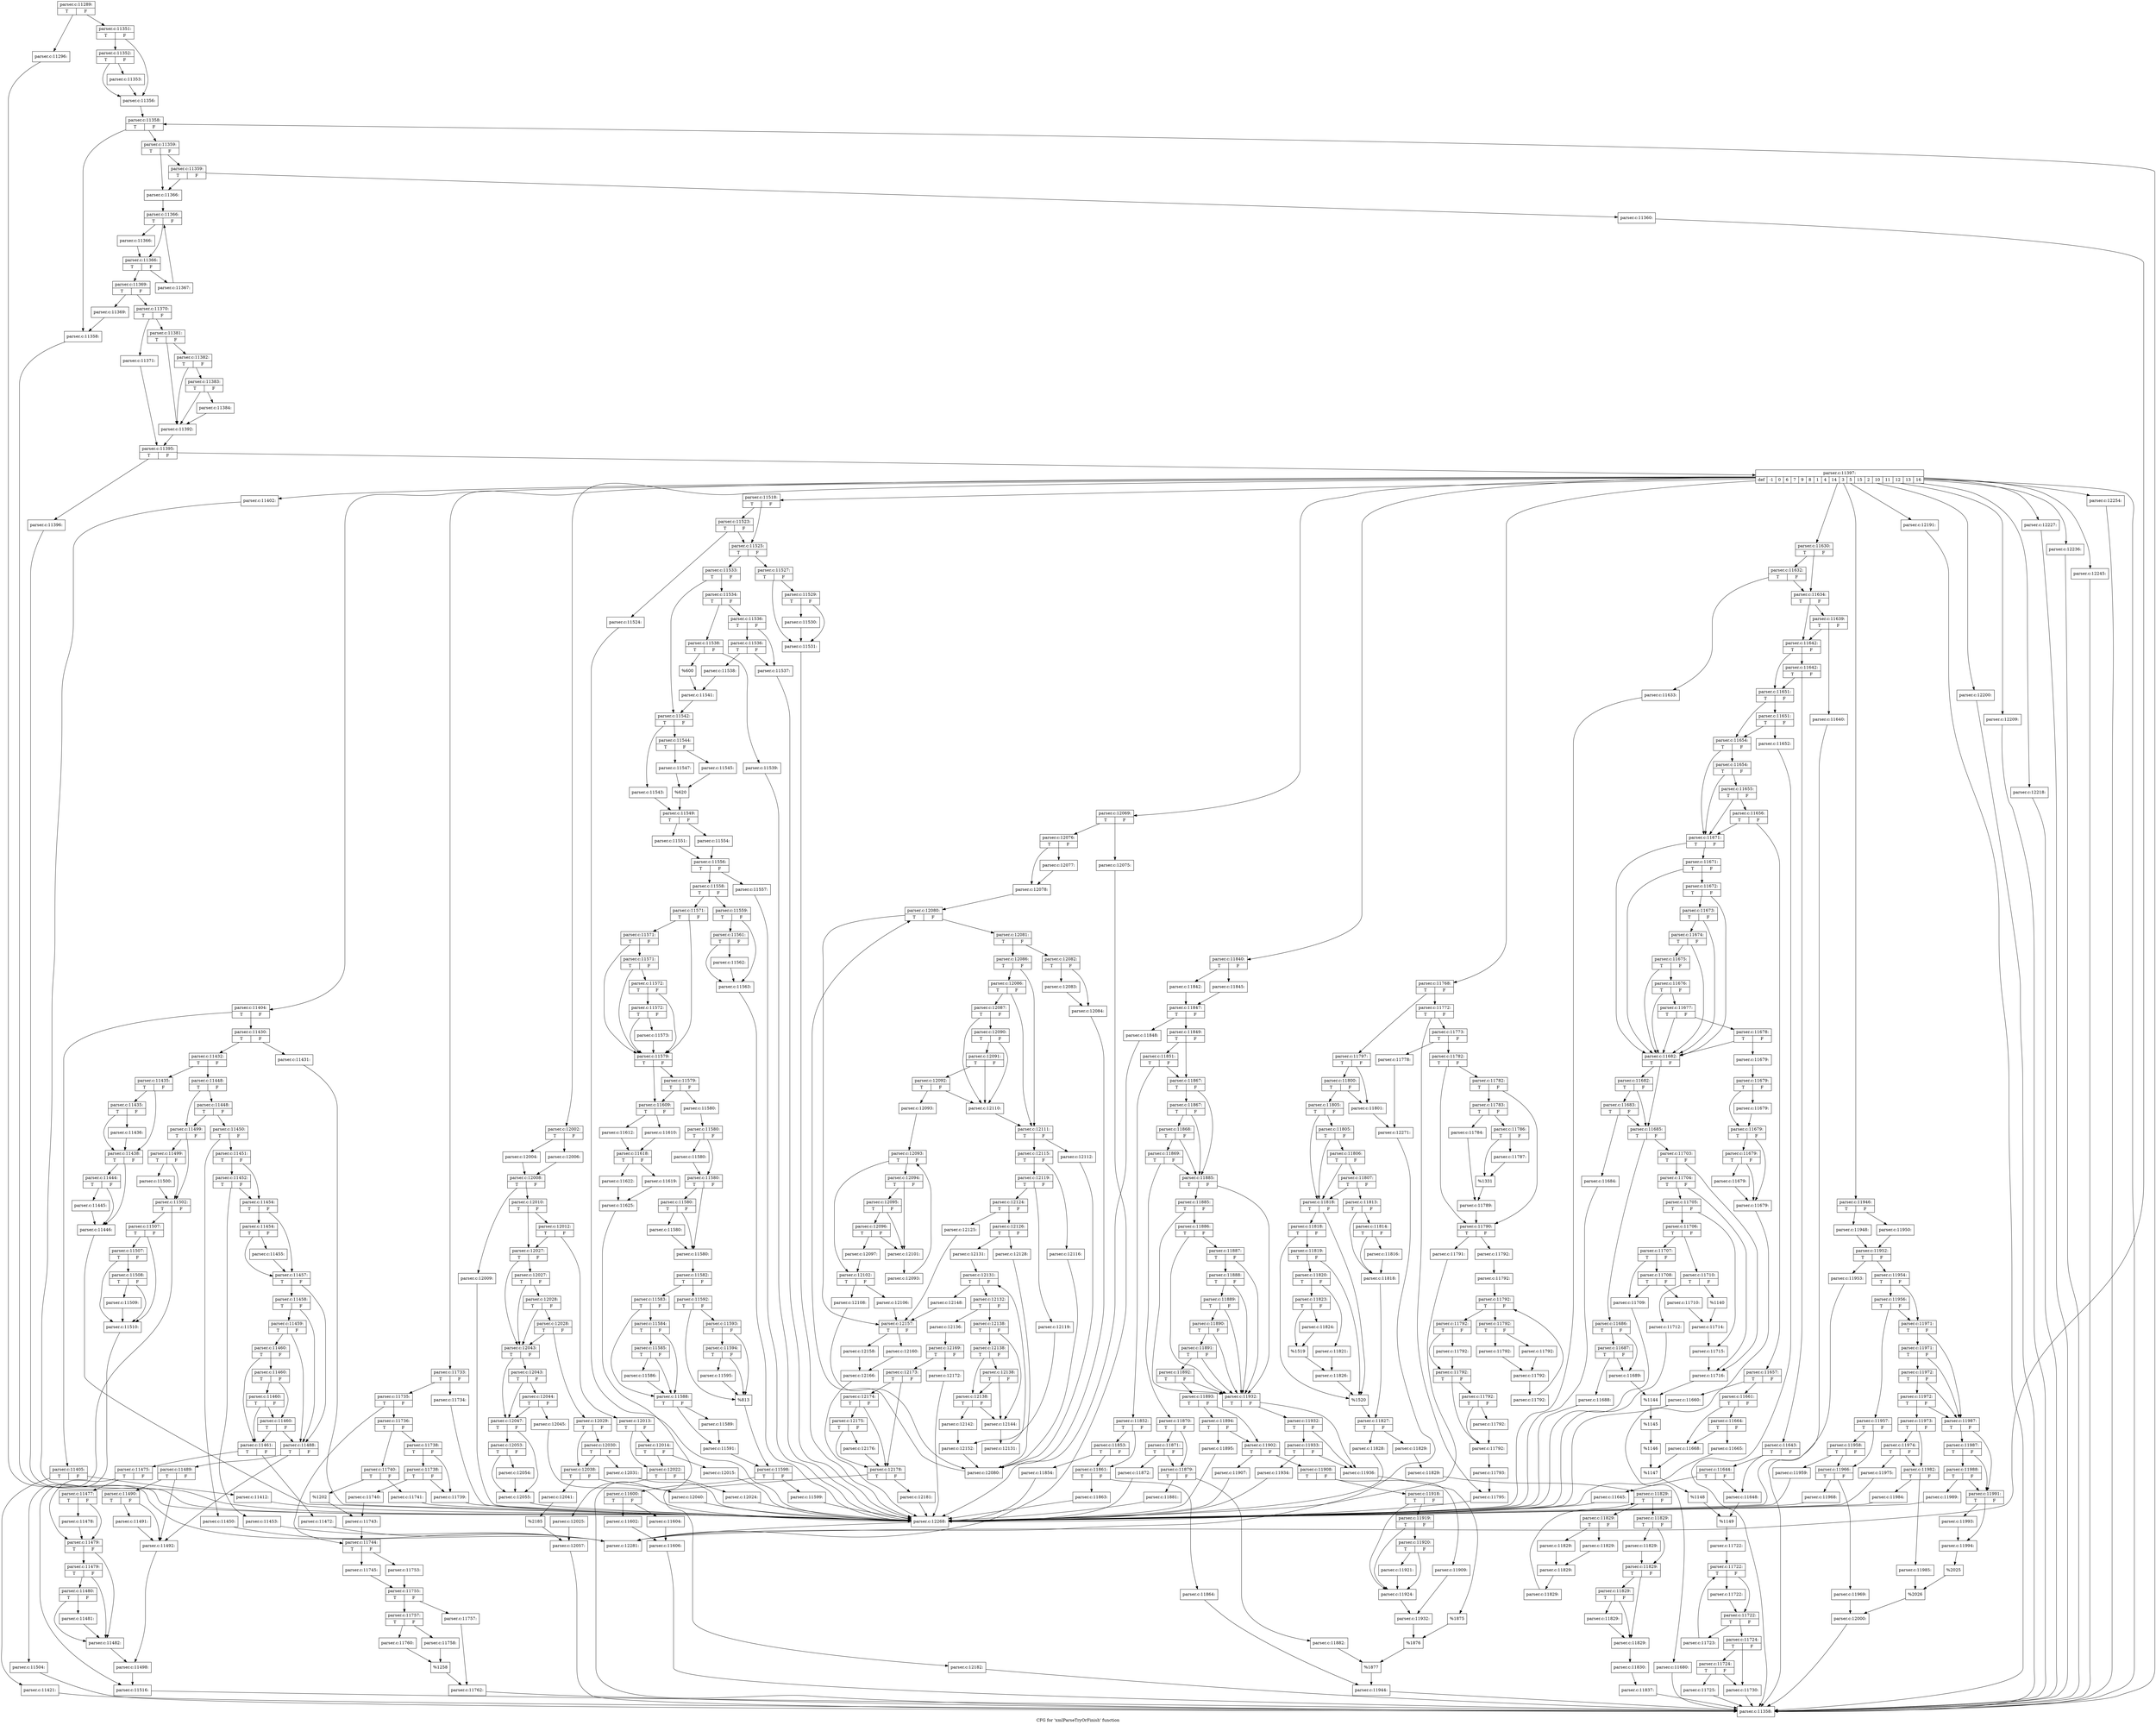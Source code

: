 digraph "CFG for 'xmlParseTryOrFinish' function" {
	label="CFG for 'xmlParseTryOrFinish' function";

	Node0x62b6570 [shape=record,label="{parser.c:11289:|{<s0>T|<s1>F}}"];
	Node0x62b6570 -> Node0x62b80c0;
	Node0x62b6570 -> Node0x62b8110;
	Node0x62b80c0 [shape=record,label="{parser.c:11296:}"];
	Node0x62b80c0 -> Node0x62b3980;
	Node0x62b8110 [shape=record,label="{parser.c:11351:|{<s0>T|<s1>F}}"];
	Node0x62b8110 -> Node0x62b8770;
	Node0x62b8110 -> Node0x62b8720;
	Node0x62b8770 [shape=record,label="{parser.c:11352:|{<s0>T|<s1>F}}"];
	Node0x62b8770 -> Node0x62b86d0;
	Node0x62b8770 -> Node0x62b8720;
	Node0x62b86d0 [shape=record,label="{parser.c:11353:}"];
	Node0x62b86d0 -> Node0x62b8720;
	Node0x62b8720 [shape=record,label="{parser.c:11356:}"];
	Node0x62b8720 -> Node0x62ba230;
	Node0x62ba230 [shape=record,label="{parser.c:11358:|{<s0>T|<s1>F}}"];
	Node0x62ba230 -> Node0x62ba8e0;
	Node0x62ba230 -> Node0x62ba6d0;
	Node0x62ba8e0 [shape=record,label="{parser.c:11359:|{<s0>T|<s1>F}}"];
	Node0x62ba8e0 -> Node0x62baa60;
	Node0x62ba8e0 -> Node0x62baa10;
	Node0x62baa60 [shape=record,label="{parser.c:11359:|{<s0>T|<s1>F}}"];
	Node0x62baa60 -> Node0x62ba9c0;
	Node0x62baa60 -> Node0x62baa10;
	Node0x62ba9c0 [shape=record,label="{parser.c:11360:}"];
	Node0x62ba9c0 -> Node0x62b3980;
	Node0x62baa10 [shape=record,label="{parser.c:11366:}"];
	Node0x62baa10 -> Node0x62bb1a0;
	Node0x62bb1a0 [shape=record,label="{parser.c:11366:|{<s0>T|<s1>F}}"];
	Node0x62bb1a0 -> Node0x62bb450;
	Node0x62bb1a0 -> Node0x62bb400;
	Node0x62bb450 [shape=record,label="{parser.c:11366:}"];
	Node0x62bb450 -> Node0x62bb400;
	Node0x62bb400 [shape=record,label="{parser.c:11366:|{<s0>T|<s1>F}}"];
	Node0x62bb400 -> Node0x62bbca0;
	Node0x62bb400 -> Node0x62bb380;
	Node0x62bbca0 [shape=record,label="{parser.c:11367:}"];
	Node0x62bbca0 -> Node0x62bb1a0;
	Node0x62bb380 [shape=record,label="{parser.c:11369:|{<s0>T|<s1>F}}"];
	Node0x62bb380 -> Node0x62bbf30;
	Node0x62bb380 -> Node0x62bbf80;
	Node0x62bbf30 [shape=record,label="{parser.c:11369:}"];
	Node0x62bbf30 -> Node0x62ba6d0;
	Node0x62bbf80 [shape=record,label="{parser.c:11370:|{<s0>T|<s1>F}}"];
	Node0x62bbf80 -> Node0x62bc420;
	Node0x62bbf80 -> Node0x62bc4c0;
	Node0x62bc420 [shape=record,label="{parser.c:11371:}"];
	Node0x62bc420 -> Node0x62bc470;
	Node0x62bc4c0 [shape=record,label="{parser.c:11381:|{<s0>T|<s1>F}}"];
	Node0x62bc4c0 -> Node0x62bd840;
	Node0x62bc4c0 -> Node0x62bd770;
	Node0x62bd840 [shape=record,label="{parser.c:11382:|{<s0>T|<s1>F}}"];
	Node0x62bd840 -> Node0x62bd7c0;
	Node0x62bd840 -> Node0x62bd770;
	Node0x62bd7c0 [shape=record,label="{parser.c:11383:|{<s0>T|<s1>F}}"];
	Node0x62bd7c0 -> Node0x62bd720;
	Node0x62bd7c0 -> Node0x62bd770;
	Node0x62bd720 [shape=record,label="{parser.c:11384:}"];
	Node0x62bd720 -> Node0x62bd770;
	Node0x62bd770 [shape=record,label="{parser.c:11392:}"];
	Node0x62bd770 -> Node0x62bc470;
	Node0x62bc470 [shape=record,label="{parser.c:11395:|{<s0>T|<s1>F}}"];
	Node0x62bc470 -> Node0x62c1ca0;
	Node0x62bc470 -> Node0x62c1cf0;
	Node0x62c1ca0 [shape=record,label="{parser.c:11396:}"];
	Node0x62c1ca0 -> Node0x62c1eb0;
	Node0x62c1cf0 [shape=record,label="{parser.c:11397:|{<s0>def|<s1>-1|<s2>0|<s3>6|<s4>7|<s5>9|<s6>8|<s7>1|<s8>4|<s9>14|<s10>3|<s11>5|<s12>15|<s13>2|<s14>10|<s15>11|<s16>12|<s17>13|<s18>16}}"];
	Node0x62c1cf0 -> Node0x62b9b90;
	Node0x62c1cf0 -> Node0x62c2b10;
	Node0x62c1cf0 -> Node0x62c2bc0;
	Node0x62c1cf0 -> Node0x62d5aa0;
	Node0x62c1cf0 -> Node0x576d4b0;
	Node0x62c1cf0 -> Node0x62fdb20;
	Node0x62c1cf0 -> Node0x63031e0;
	Node0x62c1cf0 -> Node0x6312f70;
	Node0x62c1cf0 -> Node0x6327130;
	Node0x62c1cf0 -> Node0x6330520;
	Node0x62c1cf0 -> Node0x6337ff0;
	Node0x62c1cf0 -> Node0x634be90;
	Node0x62c1cf0 -> Node0x634ca70;
	Node0x62c1cf0 -> Node0x634d210;
	Node0x62c1cf0 -> Node0x634d9b0;
	Node0x62c1cf0 -> Node0x634e160;
	Node0x62c1cf0 -> Node0x634e910;
	Node0x62c1cf0 -> Node0x634f0c0;
	Node0x62c1cf0 -> Node0x634f870;
	Node0x62c2b10 [shape=record,label="{parser.c:11402:}"];
	Node0x62c2b10 -> Node0x62c1eb0;
	Node0x62c2bc0 [shape=record,label="{parser.c:11404:|{<s0>T|<s1>F}}"];
	Node0x62c2bc0 -> Node0x62c2c10;
	Node0x62c2bc0 -> Node0x62c2c60;
	Node0x62c2c10 [shape=record,label="{parser.c:11405:|{<s0>T|<s1>F}}"];
	Node0x62c2c10 -> Node0x62c3690;
	Node0x62c2c10 -> Node0x62c36e0;
	Node0x62c3690 [shape=record,label="{parser.c:11412:}"];
	Node0x62c3690 -> Node0x62c1eb0;
	Node0x62c36e0 [shape=record,label="{parser.c:11421:}"];
	Node0x62c36e0 -> Node0x62b9b90;
	Node0x62c2c60 [shape=record,label="{parser.c:11430:|{<s0>T|<s1>F}}"];
	Node0x62c2c60 -> Node0x62c5420;
	Node0x62c2c60 -> Node0x62c5470;
	Node0x62c5420 [shape=record,label="{parser.c:11431:}"];
	Node0x62c5420 -> Node0x62c1eb0;
	Node0x62c5470 [shape=record,label="{parser.c:11432:|{<s0>T|<s1>F}}"];
	Node0x62c5470 -> Node0x62c6200;
	Node0x62c5470 -> Node0x62c6250;
	Node0x62c6200 [shape=record,label="{parser.c:11435:|{<s0>T|<s1>F}}"];
	Node0x62c6200 -> Node0x62c6710;
	Node0x62c6200 -> Node0x62c66c0;
	Node0x62c6710 [shape=record,label="{parser.c:11435:|{<s0>T|<s1>F}}"];
	Node0x62c6710 -> Node0x62c6670;
	Node0x62c6710 -> Node0x62c66c0;
	Node0x62c6670 [shape=record,label="{parser.c:11436:}"];
	Node0x62c6670 -> Node0x62c66c0;
	Node0x62c66c0 [shape=record,label="{parser.c:11438:|{<s0>T|<s1>F}}"];
	Node0x62c66c0 -> Node0x62c79b0;
	Node0x62c66c0 -> Node0x62c7960;
	Node0x62c79b0 [shape=record,label="{parser.c:11444:|{<s0>T|<s1>F}}"];
	Node0x62c79b0 -> Node0x62c7910;
	Node0x62c79b0 -> Node0x62c7960;
	Node0x62c7910 [shape=record,label="{parser.c:11445:}"];
	Node0x62c7910 -> Node0x62c7960;
	Node0x62c7960 [shape=record,label="{parser.c:11446:}"];
	Node0x62c7960 -> Node0x62c1eb0;
	Node0x62c6250 [shape=record,label="{parser.c:11448:|{<s0>T|<s1>F}}"];
	Node0x62c6250 -> Node0x62c8a40;
	Node0x62c6250 -> Node0x62c89f0;
	Node0x62c8a40 [shape=record,label="{parser.c:11448:|{<s0>T|<s1>F}}"];
	Node0x62c8a40 -> Node0x62c8950;
	Node0x62c8a40 -> Node0x62c89f0;
	Node0x62c8950 [shape=record,label="{parser.c:11450:|{<s0>T|<s1>F}}"];
	Node0x62c8950 -> Node0x62c90f0;
	Node0x62c8950 -> Node0x62c9140;
	Node0x62c90f0 [shape=record,label="{parser.c:11450:}"];
	Node0x62c90f0 -> Node0x62b3980;
	Node0x62c9140 [shape=record,label="{parser.c:11451:|{<s0>T|<s1>F}}"];
	Node0x62c9140 -> Node0x62c9620;
	Node0x62c9140 -> Node0x62c9670;
	Node0x62c9670 [shape=record,label="{parser.c:11452:|{<s0>T|<s1>F}}"];
	Node0x62c9670 -> Node0x62c95d0;
	Node0x62c9670 -> Node0x62c9620;
	Node0x62c95d0 [shape=record,label="{parser.c:11453:}"];
	Node0x62c95d0 -> Node0x62b3980;
	Node0x62c9620 [shape=record,label="{parser.c:11454:|{<s0>T|<s1>F}}"];
	Node0x62c9620 -> Node0x62ca920;
	Node0x62c9620 -> Node0x62ca8d0;
	Node0x62ca920 [shape=record,label="{parser.c:11454:|{<s0>T|<s1>F}}"];
	Node0x62ca920 -> Node0x62ca500;
	Node0x62ca920 -> Node0x62ca8d0;
	Node0x62ca500 [shape=record,label="{parser.c:11455:}"];
	Node0x62ca500 -> Node0x62ca8d0;
	Node0x62ca8d0 [shape=record,label="{parser.c:11457:|{<s0>T|<s1>F}}"];
	Node0x62ca8d0 -> Node0x62cb880;
	Node0x62ca8d0 -> Node0x62cb730;
	Node0x62cb880 [shape=record,label="{parser.c:11458:|{<s0>T|<s1>F}}"];
	Node0x62cb880 -> Node0x62cb800;
	Node0x62cb880 -> Node0x62cb730;
	Node0x62cb800 [shape=record,label="{parser.c:11459:|{<s0>T|<s1>F}}"];
	Node0x62cb800 -> Node0x62cb780;
	Node0x62cb800 -> Node0x62cb730;
	Node0x62cb780 [shape=record,label="{parser.c:11460:|{<s0>T|<s1>F}}"];
	Node0x62cb780 -> Node0x62cb690;
	Node0x62cb780 -> Node0x62ccb80;
	Node0x62ccb80 [shape=record,label="{parser.c:11460:|{<s0>T|<s1>F}}"];
	Node0x62ccb80 -> Node0x62cd090;
	Node0x62ccb80 -> Node0x62ccb00;
	Node0x62cd090 [shape=record,label="{parser.c:11460:|{<s0>T|<s1>F}}"];
	Node0x62cd090 -> Node0x62cb690;
	Node0x62cd090 -> Node0x62ccb00;
	Node0x62ccb00 [shape=record,label="{parser.c:11460:|{<s0>T|<s1>F}}"];
	Node0x62ccb00 -> Node0x62cb690;
	Node0x62ccb00 -> Node0x62cb730;
	Node0x62cb690 [shape=record,label="{parser.c:11461:|{<s0>T|<s1>F}}"];
	Node0x62cb690 -> Node0x62ce290;
	Node0x62cb690 -> Node0x62ce2e0;
	Node0x62ce290 [shape=record,label="{parser.c:11472:}"];
	Node0x62ce290 -> Node0x62b3980;
	Node0x62ce2e0 [shape=record,label="{parser.c:11475:|{<s0>T|<s1>F}}"];
	Node0x62ce2e0 -> Node0x62cefe0;
	Node0x62ce2e0 -> Node0x62cef90;
	Node0x62cefe0 [shape=record,label="{parser.c:11477:|{<s0>T|<s1>F}}"];
	Node0x62cefe0 -> Node0x62cef40;
	Node0x62cefe0 -> Node0x62cef90;
	Node0x62cef40 [shape=record,label="{parser.c:11478:}"];
	Node0x62cef40 -> Node0x62cef90;
	Node0x62cef90 [shape=record,label="{parser.c:11479:|{<s0>T|<s1>F}}"];
	Node0x62cef90 -> Node0x62cfff0;
	Node0x62cef90 -> Node0x62cff20;
	Node0x62cfff0 [shape=record,label="{parser.c:11479:|{<s0>T|<s1>F}}"];
	Node0x62cfff0 -> Node0x62cff70;
	Node0x62cfff0 -> Node0x62cff20;
	Node0x62cff70 [shape=record,label="{parser.c:11480:|{<s0>T|<s1>F}}"];
	Node0x62cff70 -> Node0x62cff20;
	Node0x62cff70 -> Node0x62cfed0;
	Node0x62cfed0 [shape=record,label="{parser.c:11481:}"];
	Node0x62cfed0 -> Node0x62cff20;
	Node0x62cff20 [shape=record,label="{parser.c:11482:}"];
	Node0x62cff20 -> Node0x62cb6e0;
	Node0x62cb730 [shape=record,label="{parser.c:11488:|{<s0>T|<s1>F}}"];
	Node0x62cb730 -> Node0x62d1820;
	Node0x62cb730 -> Node0x62d1750;
	Node0x62d1820 [shape=record,label="{parser.c:11489:|{<s0>T|<s1>F}}"];
	Node0x62d1820 -> Node0x62d17a0;
	Node0x62d1820 -> Node0x62d1750;
	Node0x62d17a0 [shape=record,label="{parser.c:11490:|{<s0>T|<s1>F}}"];
	Node0x62d17a0 -> Node0x62d1750;
	Node0x62d17a0 -> Node0x62d1700;
	Node0x62d1700 [shape=record,label="{parser.c:11491:}"];
	Node0x62d1700 -> Node0x62d1750;
	Node0x62d1750 [shape=record,label="{parser.c:11492:}"];
	Node0x62d1750 -> Node0x62cb6e0;
	Node0x62cb6e0 [shape=record,label="{parser.c:11498:}"];
	Node0x62cb6e0 -> Node0x62c89a0;
	Node0x62c89f0 [shape=record,label="{parser.c:11499:|{<s0>T|<s1>F}}"];
	Node0x62c89f0 -> Node0x62d2df0;
	Node0x62c89f0 -> Node0x62d2da0;
	Node0x62d2df0 [shape=record,label="{parser.c:11499:|{<s0>T|<s1>F}}"];
	Node0x62d2df0 -> Node0x62d2d50;
	Node0x62d2df0 -> Node0x62d2da0;
	Node0x62d2d50 [shape=record,label="{parser.c:11500:}"];
	Node0x62d2d50 -> Node0x62d2da0;
	Node0x62d2da0 [shape=record,label="{parser.c:11502:|{<s0>T|<s1>F}}"];
	Node0x62d2da0 -> Node0x62d3d80;
	Node0x62d2da0 -> Node0x62d3dd0;
	Node0x62d3d80 [shape=record,label="{parser.c:11504:}"];
	Node0x62d3d80 -> Node0x62b9b90;
	Node0x62d3dd0 [shape=record,label="{parser.c:11507:|{<s0>T|<s1>F}}"];
	Node0x62d3dd0 -> Node0x62d4630;
	Node0x62d3dd0 -> Node0x62d4560;
	Node0x62d4630 [shape=record,label="{parser.c:11507:|{<s0>T|<s1>F}}"];
	Node0x62d4630 -> Node0x62d45b0;
	Node0x62d4630 -> Node0x62d4560;
	Node0x62d45b0 [shape=record,label="{parser.c:11508:|{<s0>T|<s1>F}}"];
	Node0x62d45b0 -> Node0x62d4560;
	Node0x62d45b0 -> Node0x62d4510;
	Node0x62d4510 [shape=record,label="{parser.c:11509:}"];
	Node0x62d4510 -> Node0x62d4560;
	Node0x62d4560 [shape=record,label="{parser.c:11510:}"];
	Node0x62d4560 -> Node0x62c89a0;
	Node0x62c89a0 [shape=record,label="{parser.c:11516:}"];
	Node0x62c89a0 -> Node0x62b9b90;
	Node0x62d5aa0 [shape=record,label="{parser.c:11518:|{<s0>T|<s1>F}}"];
	Node0x62d5aa0 -> Node0x62d6b80;
	Node0x62d5aa0 -> Node0x62d6b30;
	Node0x62d6b80 [shape=record,label="{parser.c:11523:|{<s0>T|<s1>F}}"];
	Node0x62d6b80 -> Node0x62d6ae0;
	Node0x62d6b80 -> Node0x62d6b30;
	Node0x62d6ae0 [shape=record,label="{parser.c:11524:}"];
	Node0x62d6ae0 -> Node0x62c1eb0;
	Node0x62d6b30 [shape=record,label="{parser.c:11525:|{<s0>T|<s1>F}}"];
	Node0x62d6b30 -> Node0x62d77b0;
	Node0x62d6b30 -> Node0x62d7800;
	Node0x62d77b0 [shape=record,label="{parser.c:11527:|{<s0>T|<s1>F}}"];
	Node0x62d77b0 -> Node0x62d7f90;
	Node0x62d77b0 -> Node0x62d7f40;
	Node0x62d7f90 [shape=record,label="{parser.c:11529:|{<s0>T|<s1>F}}"];
	Node0x62d7f90 -> Node0x62d7ef0;
	Node0x62d7f90 -> Node0x62d7f40;
	Node0x62d7ef0 [shape=record,label="{parser.c:11530:}"];
	Node0x62d7ef0 -> Node0x62d7f40;
	Node0x62d7f40 [shape=record,label="{parser.c:11531:}"];
	Node0x62d7f40 -> Node0x62c1eb0;
	Node0x62d7800 [shape=record,label="{parser.c:11533:|{<s0>T|<s1>F}}"];
	Node0x62d7800 -> Node0x62d8f80;
	Node0x62d7800 -> Node0x62d8f30;
	Node0x62d8f30 [shape=record,label="{parser.c:11534:|{<s0>T|<s1>F}}"];
	Node0x62d8f30 -> Node0x62d9280;
	Node0x62d8f30 -> Node0x62d9320;
	Node0x62d9280 [shape=record,label="{parser.c:11536:|{<s0>T|<s1>F}}"];
	Node0x62d9280 -> Node0x62d9750;
	Node0x62d9280 -> Node0x62d97f0;
	Node0x62d97f0 [shape=record,label="{parser.c:11536:|{<s0>T|<s1>F}}"];
	Node0x62d97f0 -> Node0x62d9750;
	Node0x62d97f0 -> Node0x62d97a0;
	Node0x62d9750 [shape=record,label="{parser.c:11537:}"];
	Node0x62d9750 -> Node0x62c1eb0;
	Node0x62d97a0 [shape=record,label="{parser.c:11538:}"];
	Node0x62d97a0 -> Node0x62d92d0;
	Node0x62d9320 [shape=record,label="{parser.c:11538:|{<s0>T|<s1>F}}"];
	Node0x62d9320 -> Node0x62da180;
	Node0x62d9320 -> Node0x62da1d0;
	Node0x62da180 [shape=record,label="{parser.c:11539:}"];
	Node0x62da180 -> Node0x62c1eb0;
	Node0x62da1d0 [shape=record,label="{%600}"];
	Node0x62da1d0 -> Node0x62d92d0;
	Node0x62d92d0 [shape=record,label="{parser.c:11541:}"];
	Node0x62d92d0 -> Node0x62d8f80;
	Node0x62d8f80 [shape=record,label="{parser.c:11542:|{<s0>T|<s1>F}}"];
	Node0x62d8f80 -> Node0x62da960;
	Node0x62d8f80 -> Node0x62daa00;
	Node0x62da960 [shape=record,label="{parser.c:11543:}"];
	Node0x62da960 -> Node0x62da9b0;
	Node0x62daa00 [shape=record,label="{parser.c:11544:|{<s0>T|<s1>F}}"];
	Node0x62daa00 -> Node0x62db040;
	Node0x62daa00 -> Node0x62db0e0;
	Node0x62db040 [shape=record,label="{parser.c:11545:}"];
	Node0x62db040 -> Node0x62db090;
	Node0x62db0e0 [shape=record,label="{parser.c:11547:}"];
	Node0x62db0e0 -> Node0x62db090;
	Node0x62db090 [shape=record,label="{%620}"];
	Node0x62db090 -> Node0x62da9b0;
	Node0x62da9b0 [shape=record,label="{parser.c:11549:|{<s0>T|<s1>F}}"];
	Node0x62da9b0 -> Node0x62dbcb0;
	Node0x62da9b0 -> Node0x62dbd50;
	Node0x62dbcb0 [shape=record,label="{parser.c:11551:}"];
	Node0x62dbcb0 -> Node0x62dbd00;
	Node0x62dbd50 [shape=record,label="{parser.c:11554:}"];
	Node0x62dbd50 -> Node0x62dbd00;
	Node0x62dbd00 [shape=record,label="{parser.c:11556:|{<s0>T|<s1>F}}"];
	Node0x62dbd00 -> Node0x62dc7c0;
	Node0x62dbd00 -> Node0x62dc810;
	Node0x62dc7c0 [shape=record,label="{parser.c:11557:}"];
	Node0x62dc7c0 -> Node0x62c1eb0;
	Node0x62dc810 [shape=record,label="{parser.c:11558:|{<s0>T|<s1>F}}"];
	Node0x62dc810 -> Node0x62dccf0;
	Node0x62dc810 -> Node0x62dcd40;
	Node0x62dccf0 [shape=record,label="{parser.c:11559:|{<s0>T|<s1>F}}"];
	Node0x62dccf0 -> Node0x62dd3e0;
	Node0x62dccf0 -> Node0x62dd390;
	Node0x62dd3e0 [shape=record,label="{parser.c:11561:|{<s0>T|<s1>F}}"];
	Node0x62dd3e0 -> Node0x62dd340;
	Node0x62dd3e0 -> Node0x62dd390;
	Node0x62dd340 [shape=record,label="{parser.c:11562:}"];
	Node0x62dd340 -> Node0x62dd390;
	Node0x62dd390 [shape=record,label="{parser.c:11563:}"];
	Node0x62dd390 -> Node0x62c1eb0;
	Node0x62dcd40 [shape=record,label="{parser.c:11571:|{<s0>T|<s1>F}}"];
	Node0x62dcd40 -> Node0x62de5a0;
	Node0x62dcd40 -> Node0x62de3d0;
	Node0x62de5a0 [shape=record,label="{parser.c:11571:|{<s0>T|<s1>F}}"];
	Node0x62de5a0 -> Node0x62de520;
	Node0x62de5a0 -> Node0x62de3d0;
	Node0x62de520 [shape=record,label="{parser.c:11571:|{<s0>T|<s1>F}}"];
	Node0x62de520 -> Node0x62de4a0;
	Node0x62de520 -> Node0x62de3d0;
	Node0x62de4a0 [shape=record,label="{parser.c:11572:|{<s0>T|<s1>F}}"];
	Node0x62de4a0 -> Node0x62de420;
	Node0x62de4a0 -> Node0x62de3d0;
	Node0x62de420 [shape=record,label="{parser.c:11572:|{<s0>T|<s1>F}}"];
	Node0x62de420 -> Node0x62de380;
	Node0x62de420 -> Node0x62de3d0;
	Node0x62de380 [shape=record,label="{parser.c:11573:}"];
	Node0x62de380 -> Node0x62de3d0;
	Node0x62de3d0 [shape=record,label="{parser.c:11579:|{<s0>T|<s1>F}}"];
	Node0x62de3d0 -> Node0x62e0060;
	Node0x62de3d0 -> Node0x62e0010;
	Node0x62e0060 [shape=record,label="{parser.c:11579:|{<s0>T|<s1>F}}"];
	Node0x62e0060 -> Node0x62dffc0;
	Node0x62e0060 -> Node0x62e0010;
	Node0x62dffc0 [shape=record,label="{parser.c:11580:}"];
	Node0x62dffc0 -> Node0x62e0c90;
	Node0x62e0c90 [shape=record,label="{parser.c:11580:|{<s0>T|<s1>F}}"];
	Node0x62e0c90 -> Node0x62e1700;
	Node0x62e0c90 -> Node0x62e1750;
	Node0x62e1700 [shape=record,label="{parser.c:11580:}"];
	Node0x62e1700 -> Node0x62e1750;
	Node0x62e1750 [shape=record,label="{parser.c:11580:|{<s0>T|<s1>F}}"];
	Node0x62e1750 -> Node0x62e1e30;
	Node0x62e1750 -> Node0x62e1de0;
	Node0x62e1e30 [shape=record,label="{parser.c:11580:|{<s0>T|<s1>F}}"];
	Node0x62e1e30 -> Node0x62e1d90;
	Node0x62e1e30 -> Node0x62e1de0;
	Node0x62e1d90 [shape=record,label="{parser.c:11580:}"];
	Node0x62e1d90 -> Node0x62e1de0;
	Node0x62e1de0 [shape=record,label="{parser.c:11580:}"];
	Node0x62e1de0 -> Node0x62e0bf0;
	Node0x62e0bf0 [shape=record,label="{parser.c:11582:|{<s0>T|<s1>F}}"];
	Node0x62e0bf0 -> Node0x62e0c40;
	Node0x62e0bf0 -> Node0x62e28f0;
	Node0x62e0c40 [shape=record,label="{parser.c:11583:|{<s0>T|<s1>F}}"];
	Node0x62e0c40 -> Node0x62e2de0;
	Node0x62e0c40 -> Node0x62e2d10;
	Node0x62e2de0 [shape=record,label="{parser.c:11584:|{<s0>T|<s1>F}}"];
	Node0x62e2de0 -> Node0x62e2d60;
	Node0x62e2de0 -> Node0x62e2d10;
	Node0x62e2d60 [shape=record,label="{parser.c:11585:|{<s0>T|<s1>F}}"];
	Node0x62e2d60 -> Node0x62e2d10;
	Node0x62e2d60 -> Node0x62e2cc0;
	Node0x62e2cc0 [shape=record,label="{parser.c:11586:}"];
	Node0x62e2cc0 -> Node0x62e2d10;
	Node0x62e2d10 [shape=record,label="{parser.c:11588:|{<s0>T|<s1>F}}"];
	Node0x62e2d10 -> Node0x62e4150;
	Node0x62e2d10 -> Node0x62e41a0;
	Node0x62e4150 [shape=record,label="{parser.c:11589:}"];
	Node0x62e4150 -> Node0x62e41a0;
	Node0x62e41a0 [shape=record,label="{parser.c:11591:}"];
	Node0x62e41a0 -> Node0x62e28a0;
	Node0x62e28f0 [shape=record,label="{parser.c:11592:|{<s0>T|<s1>F}}"];
	Node0x62e28f0 -> Node0x62e4e40;
	Node0x62e28f0 -> Node0x62e4d70;
	Node0x62e4e40 [shape=record,label="{parser.c:11593:|{<s0>T|<s1>F}}"];
	Node0x62e4e40 -> Node0x62e4dc0;
	Node0x62e4e40 -> Node0x62e4d70;
	Node0x62e4dc0 [shape=record,label="{parser.c:11594:|{<s0>T|<s1>F}}"];
	Node0x62e4dc0 -> Node0x62e4d70;
	Node0x62e4dc0 -> Node0x62e4d20;
	Node0x62e4d20 [shape=record,label="{parser.c:11595:}"];
	Node0x62e4d20 -> Node0x62e4d70;
	Node0x62e4d70 [shape=record,label="{%813}"];
	Node0x62e4d70 -> Node0x62e28a0;
	Node0x62e28a0 [shape=record,label="{parser.c:11598:|{<s0>T|<s1>F}}"];
	Node0x62e28a0 -> Node0x62e6150;
	Node0x62e28a0 -> Node0x62e61a0;
	Node0x62e6150 [shape=record,label="{parser.c:11599:}"];
	Node0x62e6150 -> Node0x62c1eb0;
	Node0x62e61a0 [shape=record,label="{parser.c:11600:|{<s0>T|<s1>F}}"];
	Node0x62e61a0 -> Node0x62e67d0;
	Node0x62e61a0 -> Node0x62e6870;
	Node0x62e67d0 [shape=record,label="{parser.c:11602:}"];
	Node0x62e67d0 -> Node0x62e6820;
	Node0x62e6870 [shape=record,label="{parser.c:11604:}"];
	Node0x62e6870 -> Node0x62e6820;
	Node0x62e6820 [shape=record,label="{parser.c:11606:}"];
	Node0x62e6820 -> Node0x62b9b90;
	Node0x62e0010 [shape=record,label="{parser.c:11609:|{<s0>T|<s1>F}}"];
	Node0x62e0010 -> Node0x62e7730;
	Node0x62e0010 -> Node0x62e77d0;
	Node0x62e7730 [shape=record,label="{parser.c:11610:}"];
	Node0x62e7730 -> Node0x62e7780;
	Node0x62e77d0 [shape=record,label="{parser.c:11612:}"];
	Node0x62e77d0 -> Node0x62e7780;
	Node0x62e7780 [shape=record,label="{parser.c:11618:|{<s0>T|<s1>F}}"];
	Node0x62e7780 -> Node0x62e8800;
	Node0x62e7780 -> Node0x62e88a0;
	Node0x62e8800 [shape=record,label="{parser.c:11619:}"];
	Node0x62e8800 -> Node0x62e8850;
	Node0x62e88a0 [shape=record,label="{parser.c:11622:}"];
	Node0x62e88a0 -> Node0x62e8850;
	Node0x62e8850 [shape=record,label="{parser.c:11625:}"];
	Node0x62e8850 -> Node0x62b9b90;
	Node0x576d4b0 [shape=record,label="{parser.c:11630:|{<s0>T|<s1>F}}"];
	Node0x576d4b0 -> Node0x62ea910;
	Node0x576d4b0 -> Node0x62ea8c0;
	Node0x62ea910 [shape=record,label="{parser.c:11632:|{<s0>T|<s1>F}}"];
	Node0x62ea910 -> Node0x62e9820;
	Node0x62ea910 -> Node0x62ea8c0;
	Node0x62e9820 [shape=record,label="{parser.c:11633:}"];
	Node0x62e9820 -> Node0x62c1eb0;
	Node0x62ea8c0 [shape=record,label="{parser.c:11634:|{<s0>T|<s1>F}}"];
	Node0x62ea8c0 -> Node0x62ec280;
	Node0x62ea8c0 -> Node0x62ec230;
	Node0x62ec280 [shape=record,label="{parser.c:11639:|{<s0>T|<s1>F}}"];
	Node0x62ec280 -> Node0x62ec190;
	Node0x62ec280 -> Node0x62ec230;
	Node0x62ec190 [shape=record,label="{parser.c:11640:}"];
	Node0x62ec190 -> Node0x62b9b90;
	Node0x62ec230 [shape=record,label="{parser.c:11642:|{<s0>T|<s1>F}}"];
	Node0x62ec230 -> Node0x62ecc70;
	Node0x62ec230 -> Node0x62ecc20;
	Node0x62ecc70 [shape=record,label="{parser.c:11642:|{<s0>T|<s1>F}}"];
	Node0x62ecc70 -> Node0x62ecb80;
	Node0x62ecc70 -> Node0x62ecc20;
	Node0x62ecb80 [shape=record,label="{parser.c:11643:|{<s0>T|<s1>F}}"];
	Node0x62ecb80 -> Node0x62ed2f0;
	Node0x62ecb80 -> Node0x62ed340;
	Node0x62ed340 [shape=record,label="{parser.c:11644:|{<s0>T|<s1>F}}"];
	Node0x62ed340 -> Node0x62ed2a0;
	Node0x62ed340 -> Node0x62ed2f0;
	Node0x62ed2a0 [shape=record,label="{parser.c:11645:}"];
	Node0x62ed2a0 -> Node0x62c1eb0;
	Node0x62ed2f0 [shape=record,label="{parser.c:11648:}"];
	Node0x62ed2f0 -> Node0x62ecbd0;
	Node0x62ecc20 [shape=record,label="{parser.c:11651:|{<s0>T|<s1>F}}"];
	Node0x62ecc20 -> Node0x62ee430;
	Node0x62ecc20 -> Node0x62ee3e0;
	Node0x62ee430 [shape=record,label="{parser.c:11651:|{<s0>T|<s1>F}}"];
	Node0x62ee430 -> Node0x62ee340;
	Node0x62ee430 -> Node0x62ee3e0;
	Node0x62ee340 [shape=record,label="{parser.c:11652:}"];
	Node0x62ee340 -> Node0x62b9b90;
	Node0x62ee3e0 [shape=record,label="{parser.c:11654:|{<s0>T|<s1>F}}"];
	Node0x62ee3e0 -> Node0x62eef20;
	Node0x62ee3e0 -> Node0x62eedd0;
	Node0x62eef20 [shape=record,label="{parser.c:11654:|{<s0>T|<s1>F}}"];
	Node0x62eef20 -> Node0x62eeea0;
	Node0x62eef20 -> Node0x62eedd0;
	Node0x62eeea0 [shape=record,label="{parser.c:11655:|{<s0>T|<s1>F}}"];
	Node0x62eeea0 -> Node0x62eee20;
	Node0x62eeea0 -> Node0x62eedd0;
	Node0x62eee20 [shape=record,label="{parser.c:11656:|{<s0>T|<s1>F}}"];
	Node0x62eee20 -> Node0x62eed30;
	Node0x62eee20 -> Node0x62eedd0;
	Node0x62eed30 [shape=record,label="{parser.c:11657:|{<s0>T|<s1>F}}"];
	Node0x62eed30 -> Node0x62f03e0;
	Node0x62eed30 -> Node0x62f0430;
	Node0x62f03e0 [shape=record,label="{parser.c:11660:}"];
	Node0x62f03e0 -> Node0x62c1eb0;
	Node0x62f0430 [shape=record,label="{parser.c:11661:|{<s0>T|<s1>F}}"];
	Node0x62f0430 -> Node0x62f1350;
	Node0x62f0430 -> Node0x62f13a0;
	Node0x62f13a0 [shape=record,label="{parser.c:11664:|{<s0>T|<s1>F}}"];
	Node0x62f13a0 -> Node0x62f1300;
	Node0x62f13a0 -> Node0x62f1350;
	Node0x62f1300 [shape=record,label="{parser.c:11665:}"];
	Node0x62f1300 -> Node0x62c1eb0;
	Node0x62f1350 [shape=record,label="{parser.c:11668:}"];
	Node0x62f1350 -> Node0x62eed80;
	Node0x62eedd0 [shape=record,label="{parser.c:11671:|{<s0>T|<s1>F}}"];
	Node0x62eedd0 -> Node0x62f26e0;
	Node0x62eedd0 -> Node0x62f2310;
	Node0x62f26e0 [shape=record,label="{parser.c:11671:|{<s0>T|<s1>F}}"];
	Node0x62f26e0 -> Node0x62f2660;
	Node0x62f26e0 -> Node0x62f2310;
	Node0x62f2660 [shape=record,label="{parser.c:11672:|{<s0>T|<s1>F}}"];
	Node0x62f2660 -> Node0x62f25e0;
	Node0x62f2660 -> Node0x62f2310;
	Node0x62f25e0 [shape=record,label="{parser.c:11673:|{<s0>T|<s1>F}}"];
	Node0x62f25e0 -> Node0x62f2560;
	Node0x62f25e0 -> Node0x62f2310;
	Node0x62f2560 [shape=record,label="{parser.c:11674:|{<s0>T|<s1>F}}"];
	Node0x62f2560 -> Node0x62f24e0;
	Node0x62f2560 -> Node0x62f2310;
	Node0x62f24e0 [shape=record,label="{parser.c:11675:|{<s0>T|<s1>F}}"];
	Node0x62f24e0 -> Node0x62f2460;
	Node0x62f24e0 -> Node0x62f2310;
	Node0x62f2460 [shape=record,label="{parser.c:11676:|{<s0>T|<s1>F}}"];
	Node0x62f2460 -> Node0x62f23e0;
	Node0x62f2460 -> Node0x62f2310;
	Node0x62f23e0 [shape=record,label="{parser.c:11677:|{<s0>T|<s1>F}}"];
	Node0x62f23e0 -> Node0x62f2360;
	Node0x62f23e0 -> Node0x62f2310;
	Node0x62f2360 [shape=record,label="{parser.c:11678:|{<s0>T|<s1>F}}"];
	Node0x62f2360 -> Node0x62f2270;
	Node0x62f2360 -> Node0x62f2310;
	Node0x62f2270 [shape=record,label="{parser.c:11679:}"];
	Node0x62f2270 -> Node0x62f5910;
	Node0x62f5910 [shape=record,label="{parser.c:11679:|{<s0>T|<s1>F}}"];
	Node0x62f5910 -> Node0x62f6380;
	Node0x62f5910 -> Node0x62f63d0;
	Node0x62f6380 [shape=record,label="{parser.c:11679:}"];
	Node0x62f6380 -> Node0x62f63d0;
	Node0x62f63d0 [shape=record,label="{parser.c:11679:|{<s0>T|<s1>F}}"];
	Node0x62f63d0 -> Node0x62f6ab0;
	Node0x62f63d0 -> Node0x62f6a60;
	Node0x62f6ab0 [shape=record,label="{parser.c:11679:|{<s0>T|<s1>F}}"];
	Node0x62f6ab0 -> Node0x62f6a10;
	Node0x62f6ab0 -> Node0x62f6a60;
	Node0x62f6a10 [shape=record,label="{parser.c:11679:}"];
	Node0x62f6a10 -> Node0x62f6a60;
	Node0x62f6a60 [shape=record,label="{parser.c:11679:}"];
	Node0x62f6a60 -> Node0x62f5870;
	Node0x62f5870 [shape=record,label="{parser.c:11680:}"];
	Node0x62f5870 -> Node0x62b9b90;
	Node0x62f2310 [shape=record,label="{parser.c:11682:|{<s0>T|<s1>F}}"];
	Node0x62f2310 -> Node0x62f7910;
	Node0x62f2310 -> Node0x62f7840;
	Node0x62f7910 [shape=record,label="{parser.c:11682:|{<s0>T|<s1>F}}"];
	Node0x62f7910 -> Node0x62f7890;
	Node0x62f7910 -> Node0x62f7840;
	Node0x62f7890 [shape=record,label="{parser.c:11683:|{<s0>T|<s1>F}}"];
	Node0x62f7890 -> Node0x62f58c0;
	Node0x62f7890 -> Node0x62f7840;
	Node0x62f58c0 [shape=record,label="{parser.c:11684:}"];
	Node0x62f58c0 -> Node0x62c1eb0;
	Node0x62f7840 [shape=record,label="{parser.c:11685:|{<s0>T|<s1>F}}"];
	Node0x62f7840 -> Node0x62f8250;
	Node0x62f7840 -> Node0x62f82f0;
	Node0x62f8250 [shape=record,label="{parser.c:11686:|{<s0>T|<s1>F}}"];
	Node0x62f8250 -> Node0x62f8760;
	Node0x62f8250 -> Node0x62f87b0;
	Node0x62f87b0 [shape=record,label="{parser.c:11687:|{<s0>T|<s1>F}}"];
	Node0x62f87b0 -> Node0x62f8710;
	Node0x62f87b0 -> Node0x62f8760;
	Node0x62f8710 [shape=record,label="{parser.c:11688:}"];
	Node0x62f8710 -> Node0x62c1eb0;
	Node0x62f8760 [shape=record,label="{parser.c:11689:}"];
	Node0x62f8760 -> Node0x62f82a0;
	Node0x62f82f0 [shape=record,label="{parser.c:11703:|{<s0>T|<s1>F}}"];
	Node0x62f82f0 -> Node0x62f91b0;
	Node0x62f82f0 -> Node0x62f9160;
	Node0x62f91b0 [shape=record,label="{parser.c:11704:|{<s0>T|<s1>F}}"];
	Node0x62f91b0 -> Node0x62f9110;
	Node0x62f91b0 -> Node0x62f9160;
	Node0x62f9110 [shape=record,label="{parser.c:11705:|{<s0>T|<s1>F}}"];
	Node0x62f9110 -> Node0x62f9920;
	Node0x62f9110 -> Node0x62f98d0;
	Node0x62f98d0 [shape=record,label="{parser.c:11706:|{<s0>T|<s1>F}}"];
	Node0x62f98d0 -> Node0x62f9bc0;
	Node0x62f98d0 -> Node0x62f9c60;
	Node0x62f9bc0 [shape=record,label="{parser.c:11707:|{<s0>T|<s1>F}}"];
	Node0x62f9bc0 -> Node0x62fa090;
	Node0x62f9bc0 -> Node0x62fa130;
	Node0x62fa130 [shape=record,label="{parser.c:11708:|{<s0>T|<s1>F}}"];
	Node0x62fa130 -> Node0x62fa090;
	Node0x62fa130 -> Node0x62fa0e0;
	Node0x62fa090 [shape=record,label="{parser.c:11709:}"];
	Node0x62fa090 -> Node0x62c1eb0;
	Node0x62fa0e0 [shape=record,label="{parser.c:11710:}"];
	Node0x62fa0e0 -> Node0x62f9c10;
	Node0x62f9c60 [shape=record,label="{parser.c:11710:|{<s0>T|<s1>F}}"];
	Node0x62f9c60 -> Node0x62faac0;
	Node0x62f9c60 -> Node0x62fab10;
	Node0x62faac0 [shape=record,label="{parser.c:11712:}"];
	Node0x62faac0 -> Node0x62c1eb0;
	Node0x62fab10 [shape=record,label="{%1140}"];
	Node0x62fab10 -> Node0x62f9c10;
	Node0x62f9c10 [shape=record,label="{parser.c:11714:}"];
	Node0x62f9c10 -> Node0x62f9920;
	Node0x62f9920 [shape=record,label="{parser.c:11715:}"];
	Node0x62f9920 -> Node0x62f9160;
	Node0x62f9160 [shape=record,label="{parser.c:11716:}"];
	Node0x62f9160 -> Node0x62f82a0;
	Node0x62f82a0 [shape=record,label="{%1144}"];
	Node0x62f82a0 -> Node0x62f77f0;
	Node0x62f77f0 [shape=record,label="{%1145}"];
	Node0x62f77f0 -> Node0x62f22c0;
	Node0x62f22c0 [shape=record,label="{%1146}"];
	Node0x62f22c0 -> Node0x62eed80;
	Node0x62eed80 [shape=record,label="{%1147}"];
	Node0x62eed80 -> Node0x62ee390;
	Node0x62ee390 [shape=record,label="{%1148}"];
	Node0x62ee390 -> Node0x62ecbd0;
	Node0x62ecbd0 [shape=record,label="{%1149}"];
	Node0x62ecbd0 -> Node0x62ec1e0;
	Node0x62ec1e0 [shape=record,label="{parser.c:11722:}"];
	Node0x62ec1e0 -> Node0x62fbc90;
	Node0x62fbc90 [shape=record,label="{parser.c:11722:|{<s0>T|<s1>F}}"];
	Node0x62fbc90 -> Node0x62fbf80;
	Node0x62fbc90 -> Node0x62fbf30;
	Node0x62fbf80 [shape=record,label="{parser.c:11722:}"];
	Node0x62fbf80 -> Node0x62fbf30;
	Node0x62fbf30 [shape=record,label="{parser.c:11722:|{<s0>T|<s1>F}}"];
	Node0x62fbf30 -> Node0x62fc7d0;
	Node0x62fbf30 -> Node0x62fbeb0;
	Node0x62fc7d0 [shape=record,label="{parser.c:11723:}"];
	Node0x62fc7d0 -> Node0x62fbc90;
	Node0x62fbeb0 [shape=record,label="{parser.c:11724:|{<s0>T|<s1>F}}"];
	Node0x62fbeb0 -> Node0x62fcb40;
	Node0x62fbeb0 -> Node0x62fcaf0;
	Node0x62fcb40 [shape=record,label="{parser.c:11724:|{<s0>T|<s1>F}}"];
	Node0x62fcb40 -> Node0x62fcaa0;
	Node0x62fcb40 -> Node0x62fcaf0;
	Node0x62fcaa0 [shape=record,label="{parser.c:11725:}"];
	Node0x62fcaa0 -> Node0x62b9b90;
	Node0x62fcaf0 [shape=record,label="{parser.c:11730:}"];
	Node0x62fcaf0 -> Node0x62b9b90;
	Node0x62fdb20 [shape=record,label="{parser.c:11733:|{<s0>T|<s1>F}}"];
	Node0x62fdb20 -> Node0x62fdc10;
	Node0x62fdb20 -> Node0x62fdc60;
	Node0x62fdc10 [shape=record,label="{parser.c:11734:}"];
	Node0x62fdc10 -> Node0x62c1eb0;
	Node0x62fdc60 [shape=record,label="{parser.c:11735:|{<s0>T|<s1>F}}"];
	Node0x62fdc60 -> Node0x62fe060;
	Node0x62fdc60 -> Node0x62fe010;
	Node0x62fe010 [shape=record,label="{parser.c:11736:|{<s0>T|<s1>F}}"];
	Node0x62fe010 -> Node0x62fe360;
	Node0x62fe010 -> Node0x62fe400;
	Node0x62fe360 [shape=record,label="{parser.c:11738:|{<s0>T|<s1>F}}"];
	Node0x62fe360 -> Node0x62fe830;
	Node0x62fe360 -> Node0x62fe8d0;
	Node0x62fe8d0 [shape=record,label="{parser.c:11738:|{<s0>T|<s1>F}}"];
	Node0x62fe8d0 -> Node0x62fe830;
	Node0x62fe8d0 -> Node0x62fe880;
	Node0x62fe830 [shape=record,label="{parser.c:11739:}"];
	Node0x62fe830 -> Node0x62c1eb0;
	Node0x62fe880 [shape=record,label="{parser.c:11740:}"];
	Node0x62fe880 -> Node0x62fe3b0;
	Node0x62fe400 [shape=record,label="{parser.c:11740:|{<s0>T|<s1>F}}"];
	Node0x62fe400 -> Node0x62ff260;
	Node0x62fe400 -> Node0x62ff2b0;
	Node0x62ff260 [shape=record,label="{parser.c:11741:}"];
	Node0x62ff260 -> Node0x62c1eb0;
	Node0x62ff2b0 [shape=record,label="{%1202}"];
	Node0x62ff2b0 -> Node0x62fe3b0;
	Node0x62fe3b0 [shape=record,label="{parser.c:11743:}"];
	Node0x62fe3b0 -> Node0x62fe060;
	Node0x62fe060 [shape=record,label="{parser.c:11744:|{<s0>T|<s1>F}}"];
	Node0x62fe060 -> Node0x62ffa40;
	Node0x62fe060 -> Node0x62ffae0;
	Node0x62ffa40 [shape=record,label="{parser.c:11745:}"];
	Node0x62ffa40 -> Node0x62ffa90;
	Node0x62ffae0 [shape=record,label="{parser.c:11753:}"];
	Node0x62ffae0 -> Node0x62ffa90;
	Node0x62ffa90 [shape=record,label="{parser.c:11755:|{<s0>T|<s1>F}}"];
	Node0x62ffa90 -> Node0x6301e00;
	Node0x62ffa90 -> Node0x6302320;
	Node0x6301e00 [shape=record,label="{parser.c:11757:}"];
	Node0x6301e00 -> Node0x63022d0;
	Node0x6302320 [shape=record,label="{parser.c:11757:|{<s0>T|<s1>F}}"];
	Node0x6302320 -> Node0x6302640;
	Node0x6302320 -> Node0x63026e0;
	Node0x6302640 [shape=record,label="{parser.c:11758:}"];
	Node0x6302640 -> Node0x6302690;
	Node0x63026e0 [shape=record,label="{parser.c:11760:}"];
	Node0x63026e0 -> Node0x6302690;
	Node0x6302690 [shape=record,label="{%1258}"];
	Node0x6302690 -> Node0x63022d0;
	Node0x63022d0 [shape=record,label="{parser.c:11762:}"];
	Node0x63022d0 -> Node0x62b9b90;
	Node0x63031e0 [shape=record,label="{parser.c:11768:|{<s0>T|<s1>F}}"];
	Node0x63031e0 -> Node0x6303890;
	Node0x63031e0 -> Node0x6303930;
	Node0x6303890 [shape=record,label="{parser.c:11772:|{<s0>T|<s1>F}}"];
	Node0x6303890 -> Node0x6303c70;
	Node0x6303890 -> Node0x6303cc0;
	Node0x6303c70 [shape=record,label="{parser.c:11773:|{<s0>T|<s1>F}}"];
	Node0x6303c70 -> Node0x6304900;
	Node0x6303c70 -> Node0x6304f10;
	Node0x6304900 [shape=record,label="{parser.c:11778:}"];
	Node0x6304900 -> Node0x6305690;
	Node0x6304f10 [shape=record,label="{parser.c:11782:|{<s0>T|<s1>F}}"];
	Node0x6304f10 -> Node0x63058d0;
	Node0x6304f10 -> Node0x6305880;
	Node0x63058d0 [shape=record,label="{parser.c:11782:|{<s0>T|<s1>F}}"];
	Node0x63058d0 -> Node0x6305880;
	Node0x63058d0 -> Node0x6305830;
	Node0x6305830 [shape=record,label="{parser.c:11783:|{<s0>T|<s1>F}}"];
	Node0x6305830 -> Node0x6305fe0;
	Node0x6305830 -> Node0x6306080;
	Node0x6305fe0 [shape=record,label="{parser.c:11784:}"];
	Node0x6305fe0 -> Node0x6306030;
	Node0x6306080 [shape=record,label="{parser.c:11786:|{<s0>T|<s1>F}}"];
	Node0x6306080 -> Node0x6306ee0;
	Node0x6306080 -> Node0x6306f30;
	Node0x6306ee0 [shape=record,label="{parser.c:11787:}"];
	Node0x6306ee0 -> Node0x6306f30;
	Node0x6306f30 [shape=record,label="{%1331}"];
	Node0x6306f30 -> Node0x6306030;
	Node0x6306030 [shape=record,label="{parser.c:11789:}"];
	Node0x6306030 -> Node0x6305880;
	Node0x6305880 [shape=record,label="{parser.c:11790:|{<s0>T|<s1>F}}"];
	Node0x6305880 -> Node0x6307f70;
	Node0x6305880 -> Node0x6307fc0;
	Node0x6307f70 [shape=record,label="{parser.c:11791:}"];
	Node0x6307f70 -> Node0x62c1eb0;
	Node0x6307fc0 [shape=record,label="{parser.c:11792:}"];
	Node0x6307fc0 -> Node0x63084d0;
	Node0x63084d0 [shape=record,label="{parser.c:11792:}"];
	Node0x63084d0 -> Node0x63089a0;
	Node0x63089a0 [shape=record,label="{parser.c:11792:|{<s0>T|<s1>F}}"];
	Node0x63089a0 -> Node0x6308b20;
	Node0x63089a0 -> Node0x6308920;
	Node0x6308b20 [shape=record,label="{parser.c:11792:|{<s0>T|<s1>F}}"];
	Node0x6308b20 -> Node0x6308d80;
	Node0x6308b20 -> Node0x6308e20;
	Node0x6308d80 [shape=record,label="{parser.c:11792:}"];
	Node0x6308d80 -> Node0x6308dd0;
	Node0x6308e20 [shape=record,label="{parser.c:11792:}"];
	Node0x6308e20 -> Node0x6308dd0;
	Node0x6308dd0 [shape=record,label="{parser.c:11792:}"];
	Node0x6308dd0 -> Node0x6308ad0;
	Node0x6308ad0 [shape=record,label="{parser.c:11792:}"];
	Node0x6308ad0 -> Node0x63089a0;
	Node0x6308920 [shape=record,label="{parser.c:11792:|{<s0>T|<s1>F}}"];
	Node0x6308920 -> Node0x630a410;
	Node0x6308920 -> Node0x630a460;
	Node0x630a410 [shape=record,label="{parser.c:11792:}"];
	Node0x630a410 -> Node0x630a460;
	Node0x630a460 [shape=record,label="{parser.c:11792:|{<s0>T|<s1>F}}"];
	Node0x630a460 -> Node0x630ab00;
	Node0x630a460 -> Node0x630aab0;
	Node0x630ab00 [shape=record,label="{parser.c:11792:|{<s0>T|<s1>F}}"];
	Node0x630ab00 -> Node0x630aa60;
	Node0x630ab00 -> Node0x630aab0;
	Node0x630aa60 [shape=record,label="{parser.c:11792:}"];
	Node0x630aa60 -> Node0x630aab0;
	Node0x630aab0 [shape=record,label="{parser.c:11792:}"];
	Node0x630aab0 -> Node0x6308430;
	Node0x6308430 [shape=record,label="{parser.c:11793:}"];
	Node0x6308430 -> Node0x6303cc0;
	Node0x6303cc0 [shape=record,label="{parser.c:11795:}"];
	Node0x6303cc0 -> Node0x62c1eb0;
	Node0x6303930 [shape=record,label="{parser.c:11797:|{<s0>T|<s1>F}}"];
	Node0x6303930 -> Node0x630c120;
	Node0x6303930 -> Node0x630c1c0;
	Node0x630c1c0 [shape=record,label="{parser.c:11800:|{<s0>T|<s1>F}}"];
	Node0x630c1c0 -> Node0x630c120;
	Node0x630c1c0 -> Node0x630c170;
	Node0x630c120 [shape=record,label="{parser.c:11801:}"];
	Node0x630c120 -> Node0x6305690;
	Node0x630c170 [shape=record,label="{parser.c:11805:|{<s0>T|<s1>F}}"];
	Node0x630c170 -> Node0x630d1b0;
	Node0x630c170 -> Node0x630d060;
	Node0x630d1b0 [shape=record,label="{parser.c:11805:|{<s0>T|<s1>F}}"];
	Node0x630d1b0 -> Node0x630d130;
	Node0x630d1b0 -> Node0x630d060;
	Node0x630d130 [shape=record,label="{parser.c:11806:|{<s0>T|<s1>F}}"];
	Node0x630d130 -> Node0x630d0b0;
	Node0x630d130 -> Node0x630d060;
	Node0x630d0b0 [shape=record,label="{parser.c:11807:|{<s0>T|<s1>F}}"];
	Node0x630d0b0 -> Node0x630d060;
	Node0x630d0b0 -> Node0x630cfc0;
	Node0x630cfc0 [shape=record,label="{parser.c:11813:|{<s0>T|<s1>F}}"];
	Node0x630cfc0 -> Node0x630dfc0;
	Node0x630cfc0 -> Node0x630df70;
	Node0x630dfc0 [shape=record,label="{parser.c:11814:|{<s0>T|<s1>F}}"];
	Node0x630dfc0 -> Node0x630df70;
	Node0x630dfc0 -> Node0x630df20;
	Node0x630df20 [shape=record,label="{parser.c:11816:}"];
	Node0x630df20 -> Node0x630df70;
	Node0x630df70 [shape=record,label="{parser.c:11818:}"];
	Node0x630df70 -> Node0x630d010;
	Node0x630d060 [shape=record,label="{parser.c:11818:|{<s0>T|<s1>F}}"];
	Node0x630d060 -> Node0x6310180;
	Node0x630d060 -> Node0x630f550;
	Node0x6310180 [shape=record,label="{parser.c:11818:|{<s0>T|<s1>F}}"];
	Node0x6310180 -> Node0x6310100;
	Node0x6310180 -> Node0x630f550;
	Node0x6310100 [shape=record,label="{parser.c:11819:|{<s0>T|<s1>F}}"];
	Node0x6310100 -> Node0x630f550;
	Node0x6310100 -> Node0x630f220;
	Node0x630f220 [shape=record,label="{parser.c:11820:|{<s0>T|<s1>F}}"];
	Node0x630f220 -> Node0x6310a10;
	Node0x630f220 -> Node0x6310ab0;
	Node0x6310a10 [shape=record,label="{parser.c:11821:}"];
	Node0x6310a10 -> Node0x6310a60;
	Node0x6310ab0 [shape=record,label="{parser.c:11823:|{<s0>T|<s1>F}}"];
	Node0x6310ab0 -> Node0x6311910;
	Node0x6310ab0 -> Node0x6311960;
	Node0x6311910 [shape=record,label="{parser.c:11824:}"];
	Node0x6311910 -> Node0x6311960;
	Node0x6311960 [shape=record,label="{%1519}"];
	Node0x6311960 -> Node0x6310a60;
	Node0x6310a60 [shape=record,label="{parser.c:11826:}"];
	Node0x6310a60 -> Node0x630f550;
	Node0x630f550 [shape=record,label="{%1520}"];
	Node0x630f550 -> Node0x630d010;
	Node0x630d010 [shape=record,label="{parser.c:11827:|{<s0>T|<s1>F}}"];
	Node0x630d010 -> Node0x6312a60;
	Node0x630d010 -> Node0x6312ab0;
	Node0x6312a60 [shape=record,label="{parser.c:11828:}"];
	Node0x6312a60 -> Node0x62c1eb0;
	Node0x6312ab0 [shape=record,label="{parser.c:11829:}"];
	Node0x6312ab0 -> Node0x6312fc0;
	Node0x6312fc0 [shape=record,label="{parser.c:11829:}"];
	Node0x6312fc0 -> Node0x6313490;
	Node0x6313490 [shape=record,label="{parser.c:11829:|{<s0>T|<s1>F}}"];
	Node0x6313490 -> Node0x6313610;
	Node0x6313490 -> Node0x6313410;
	Node0x6313610 [shape=record,label="{parser.c:11829:|{<s0>T|<s1>F}}"];
	Node0x6313610 -> Node0x6313870;
	Node0x6313610 -> Node0x6313910;
	Node0x6313870 [shape=record,label="{parser.c:11829:}"];
	Node0x6313870 -> Node0x63138c0;
	Node0x6313910 [shape=record,label="{parser.c:11829:}"];
	Node0x6313910 -> Node0x63138c0;
	Node0x63138c0 [shape=record,label="{parser.c:11829:}"];
	Node0x63138c0 -> Node0x63135c0;
	Node0x63135c0 [shape=record,label="{parser.c:11829:}"];
	Node0x63135c0 -> Node0x6313490;
	Node0x6313410 [shape=record,label="{parser.c:11829:|{<s0>T|<s1>F}}"];
	Node0x6313410 -> Node0x6314f80;
	Node0x6313410 -> Node0x630f310;
	Node0x6314f80 [shape=record,label="{parser.c:11829:}"];
	Node0x6314f80 -> Node0x630f310;
	Node0x630f310 [shape=record,label="{parser.c:11829:|{<s0>T|<s1>F}}"];
	Node0x630f310 -> Node0x63155f0;
	Node0x630f310 -> Node0x63155a0;
	Node0x63155f0 [shape=record,label="{parser.c:11829:|{<s0>T|<s1>F}}"];
	Node0x63155f0 -> Node0x6315550;
	Node0x63155f0 -> Node0x63155a0;
	Node0x6315550 [shape=record,label="{parser.c:11829:}"];
	Node0x6315550 -> Node0x63155a0;
	Node0x63155a0 [shape=record,label="{parser.c:11829:}"];
	Node0x63155a0 -> Node0x6312f20;
	Node0x6312f20 [shape=record,label="{parser.c:11830:}"];
	Node0x6312f20 -> Node0x63038e0;
	Node0x63038e0 [shape=record,label="{parser.c:11837:}"];
	Node0x63038e0 -> Node0x62b9b90;
	Node0x6312f70 [shape=record,label="{parser.c:11840:|{<s0>T|<s1>F}}"];
	Node0x6312f70 -> Node0x63166f0;
	Node0x6312f70 -> Node0x6316790;
	Node0x63166f0 [shape=record,label="{parser.c:11842:}"];
	Node0x63166f0 -> Node0x6316740;
	Node0x6316790 [shape=record,label="{parser.c:11845:}"];
	Node0x6316790 -> Node0x6316740;
	Node0x6316740 [shape=record,label="{parser.c:11847:|{<s0>T|<s1>F}}"];
	Node0x6316740 -> Node0x63188e0;
	Node0x6316740 -> Node0x6318930;
	Node0x63188e0 [shape=record,label="{parser.c:11848:}"];
	Node0x63188e0 -> Node0x62c1eb0;
	Node0x6318930 [shape=record,label="{parser.c:11849:|{<s0>T|<s1>F}}"];
	Node0x6318930 -> Node0x63197b0;
	Node0x6318930 -> Node0x6319760;
	Node0x63197b0 [shape=record,label="{parser.c:11851:|{<s0>T|<s1>F}}"];
	Node0x63197b0 -> Node0x63196c0;
	Node0x63197b0 -> Node0x6319760;
	Node0x63196c0 [shape=record,label="{parser.c:11852:|{<s0>T|<s1>F}}"];
	Node0x63196c0 -> Node0x6319eb0;
	Node0x63196c0 -> Node0x6319f00;
	Node0x6319f00 [shape=record,label="{parser.c:11853:|{<s0>T|<s1>F}}"];
	Node0x6319f00 -> Node0x6319e60;
	Node0x6319f00 -> Node0x6319eb0;
	Node0x6319e60 [shape=record,label="{parser.c:11854:}"];
	Node0x6319e60 -> Node0x62c1eb0;
	Node0x6319eb0 [shape=record,label="{parser.c:11861:|{<s0>T|<s1>F}}"];
	Node0x6319eb0 -> Node0x631aa40;
	Node0x6319eb0 -> Node0x631aa90;
	Node0x631aa40 [shape=record,label="{parser.c:11863:}"];
	Node0x631aa40 -> Node0x62c1eb0;
	Node0x631aa90 [shape=record,label="{parser.c:11864:}"];
	Node0x631aa90 -> Node0x6319710;
	Node0x6319760 [shape=record,label="{parser.c:11867:|{<s0>T|<s1>F}}"];
	Node0x6319760 -> Node0x631b8e0;
	Node0x6319760 -> Node0x631b790;
	Node0x631b8e0 [shape=record,label="{parser.c:11867:|{<s0>T|<s1>F}}"];
	Node0x631b8e0 -> Node0x631b860;
	Node0x631b8e0 -> Node0x631b790;
	Node0x631b860 [shape=record,label="{parser.c:11868:|{<s0>T|<s1>F}}"];
	Node0x631b860 -> Node0x631b7e0;
	Node0x631b860 -> Node0x631b790;
	Node0x631b7e0 [shape=record,label="{parser.c:11869:|{<s0>T|<s1>F}}"];
	Node0x631b7e0 -> Node0x631b6f0;
	Node0x631b7e0 -> Node0x631b790;
	Node0x631b6f0 [shape=record,label="{parser.c:11870:|{<s0>T|<s1>F}}"];
	Node0x631b6f0 -> Node0x631cba0;
	Node0x631b6f0 -> Node0x631cbf0;
	Node0x631cbf0 [shape=record,label="{parser.c:11871:|{<s0>T|<s1>F}}"];
	Node0x631cbf0 -> Node0x631cb50;
	Node0x631cbf0 -> Node0x631cba0;
	Node0x631cb50 [shape=record,label="{parser.c:11872:}"];
	Node0x631cb50 -> Node0x62c1eb0;
	Node0x631cba0 [shape=record,label="{parser.c:11879:|{<s0>T|<s1>F}}"];
	Node0x631cba0 -> Node0x631d730;
	Node0x631cba0 -> Node0x631d780;
	Node0x631d730 [shape=record,label="{parser.c:11881:}"];
	Node0x631d730 -> Node0x62c1eb0;
	Node0x631d780 [shape=record,label="{parser.c:11882:}"];
	Node0x631d780 -> Node0x631b740;
	Node0x631b790 [shape=record,label="{parser.c:11885:|{<s0>T|<s1>F}}"];
	Node0x631b790 -> Node0x631e850;
	Node0x631b790 -> Node0x631e480;
	Node0x631e850 [shape=record,label="{parser.c:11885:|{<s0>T|<s1>F}}"];
	Node0x631e850 -> Node0x631e7d0;
	Node0x631e850 -> Node0x631e480;
	Node0x631e7d0 [shape=record,label="{parser.c:11886:|{<s0>T|<s1>F}}"];
	Node0x631e7d0 -> Node0x631e750;
	Node0x631e7d0 -> Node0x631e480;
	Node0x631e750 [shape=record,label="{parser.c:11887:|{<s0>T|<s1>F}}"];
	Node0x631e750 -> Node0x631e6d0;
	Node0x631e750 -> Node0x631e480;
	Node0x631e6d0 [shape=record,label="{parser.c:11888:|{<s0>T|<s1>F}}"];
	Node0x631e6d0 -> Node0x631e650;
	Node0x631e6d0 -> Node0x631e480;
	Node0x631e650 [shape=record,label="{parser.c:11889:|{<s0>T|<s1>F}}"];
	Node0x631e650 -> Node0x631e5d0;
	Node0x631e650 -> Node0x631e480;
	Node0x631e5d0 [shape=record,label="{parser.c:11890:|{<s0>T|<s1>F}}"];
	Node0x631e5d0 -> Node0x631e550;
	Node0x631e5d0 -> Node0x631e480;
	Node0x631e550 [shape=record,label="{parser.c:11891:|{<s0>T|<s1>F}}"];
	Node0x631e550 -> Node0x631e4d0;
	Node0x631e550 -> Node0x631e480;
	Node0x631e4d0 [shape=record,label="{parser.c:11892:|{<s0>T|<s1>F}}"];
	Node0x631e4d0 -> Node0x631e3e0;
	Node0x631e4d0 -> Node0x631e480;
	Node0x631e3e0 [shape=record,label="{parser.c:11893:|{<s0>T|<s1>F}}"];
	Node0x631e3e0 -> Node0x6321870;
	Node0x631e3e0 -> Node0x63218c0;
	Node0x63218c0 [shape=record,label="{parser.c:11894:|{<s0>T|<s1>F}}"];
	Node0x63218c0 -> Node0x6321820;
	Node0x63218c0 -> Node0x6321870;
	Node0x6321820 [shape=record,label="{parser.c:11895:}"];
	Node0x6321820 -> Node0x62c1eb0;
	Node0x6321870 [shape=record,label="{parser.c:11902:|{<s0>T|<s1>F}}"];
	Node0x6321870 -> Node0x6322ac0;
	Node0x6321870 -> Node0x6322b10;
	Node0x6322ac0 [shape=record,label="{parser.c:11907:}"];
	Node0x6322ac0 -> Node0x62c1eb0;
	Node0x6322b10 [shape=record,label="{parser.c:11908:|{<s0>T|<s1>F}}"];
	Node0x6322b10 -> Node0x6322ff0;
	Node0x6322b10 -> Node0x6323090;
	Node0x6322ff0 [shape=record,label="{parser.c:11909:}"];
	Node0x6322ff0 -> Node0x6323040;
	Node0x6323090 [shape=record,label="{parser.c:11918:|{<s0>T|<s1>F}}"];
	Node0x6323090 -> Node0x6323d80;
	Node0x6323090 -> Node0x6323cb0;
	Node0x6323d80 [shape=record,label="{parser.c:11919:|{<s0>T|<s1>F}}"];
	Node0x6323d80 -> Node0x6323cb0;
	Node0x6323d80 -> Node0x6323d00;
	Node0x6323d00 [shape=record,label="{parser.c:11920:|{<s0>T|<s1>F}}"];
	Node0x6323d00 -> Node0x6323c60;
	Node0x6323d00 -> Node0x6323cb0;
	Node0x6323c60 [shape=record,label="{parser.c:11921:}"];
	Node0x6323c60 -> Node0x6323cb0;
	Node0x6323cb0 [shape=record,label="{parser.c:11924:}"];
	Node0x6323cb0 -> Node0x6323040;
	Node0x6323040 [shape=record,label="{parser.c:11932:}"];
	Node0x6323040 -> Node0x631e430;
	Node0x631e480 [shape=record,label="{parser.c:11932:|{<s0>T|<s1>F}}"];
	Node0x631e480 -> Node0x6325d70;
	Node0x631e480 -> Node0x6325ca0;
	Node0x6325d70 [shape=record,label="{parser.c:11932:|{<s0>T|<s1>F}}"];
	Node0x6325d70 -> Node0x6325cf0;
	Node0x6325d70 -> Node0x6325ca0;
	Node0x6325cf0 [shape=record,label="{parser.c:11933:|{<s0>T|<s1>F}}"];
	Node0x6325cf0 -> Node0x6325c00;
	Node0x6325cf0 -> Node0x6325ca0;
	Node0x6325c00 [shape=record,label="{parser.c:11934:}"];
	Node0x6325c00 -> Node0x62c1eb0;
	Node0x6325ca0 [shape=record,label="{parser.c:11936:}"];
	Node0x6325ca0 -> Node0x6325c50;
	Node0x6325c50 [shape=record,label="{%1875}"];
	Node0x6325c50 -> Node0x631e430;
	Node0x631e430 [shape=record,label="{%1876}"];
	Node0x631e430 -> Node0x631b740;
	Node0x631b740 [shape=record,label="{%1877}"];
	Node0x631b740 -> Node0x6319710;
	Node0x6319710 [shape=record,label="{parser.c:11944:}"];
	Node0x6319710 -> Node0x62b9b90;
	Node0x6327130 [shape=record,label="{parser.c:11946:|{<s0>T|<s1>F}}"];
	Node0x6327130 -> Node0x6327340;
	Node0x6327130 -> Node0x63273e0;
	Node0x6327340 [shape=record,label="{parser.c:11948:}"];
	Node0x6327340 -> Node0x6327390;
	Node0x63273e0 [shape=record,label="{parser.c:11950:}"];
	Node0x63273e0 -> Node0x6327390;
	Node0x6327390 [shape=record,label="{parser.c:11952:|{<s0>T|<s1>F}}"];
	Node0x6327390 -> Node0x6329530;
	Node0x6327390 -> Node0x6329580;
	Node0x6329530 [shape=record,label="{parser.c:11953:}"];
	Node0x6329530 -> Node0x62c1eb0;
	Node0x6329580 [shape=record,label="{parser.c:11954:|{<s0>T|<s1>F}}"];
	Node0x6329580 -> Node0x632a400;
	Node0x6329580 -> Node0x632a3b0;
	Node0x632a400 [shape=record,label="{parser.c:11956:|{<s0>T|<s1>F}}"];
	Node0x632a400 -> Node0x632a310;
	Node0x632a400 -> Node0x632a3b0;
	Node0x632a310 [shape=record,label="{parser.c:11957:|{<s0>T|<s1>F}}"];
	Node0x632a310 -> Node0x632ab00;
	Node0x632a310 -> Node0x632ab50;
	Node0x632ab50 [shape=record,label="{parser.c:11958:|{<s0>T|<s1>F}}"];
	Node0x632ab50 -> Node0x632aab0;
	Node0x632ab50 -> Node0x632ab00;
	Node0x632aab0 [shape=record,label="{parser.c:11959:}"];
	Node0x632aab0 -> Node0x62c1eb0;
	Node0x632ab00 [shape=record,label="{parser.c:11966:|{<s0>T|<s1>F}}"];
	Node0x632ab00 -> Node0x632b690;
	Node0x632ab00 -> Node0x632b6e0;
	Node0x632b690 [shape=record,label="{parser.c:11968:}"];
	Node0x632b690 -> Node0x62c1eb0;
	Node0x632b6e0 [shape=record,label="{parser.c:11969:}"];
	Node0x632b6e0 -> Node0x632a360;
	Node0x632a3b0 [shape=record,label="{parser.c:11971:|{<s0>T|<s1>F}}"];
	Node0x632a3b0 -> Node0x632c2f0;
	Node0x632a3b0 -> Node0x632c1a0;
	Node0x632c2f0 [shape=record,label="{parser.c:11971:|{<s0>T|<s1>F}}"];
	Node0x632c2f0 -> Node0x632c270;
	Node0x632c2f0 -> Node0x632c1a0;
	Node0x632c270 [shape=record,label="{parser.c:11972:|{<s0>T|<s1>F}}"];
	Node0x632c270 -> Node0x632c1f0;
	Node0x632c270 -> Node0x632c1a0;
	Node0x632c1f0 [shape=record,label="{parser.c:11972:|{<s0>T|<s1>F}}"];
	Node0x632c1f0 -> Node0x632c100;
	Node0x632c1f0 -> Node0x632c1a0;
	Node0x632c100 [shape=record,label="{parser.c:11973:|{<s0>T|<s1>F}}"];
	Node0x632c100 -> Node0x632d5b0;
	Node0x632c100 -> Node0x632d600;
	Node0x632d600 [shape=record,label="{parser.c:11974:|{<s0>T|<s1>F}}"];
	Node0x632d600 -> Node0x632d560;
	Node0x632d600 -> Node0x632d5b0;
	Node0x632d560 [shape=record,label="{parser.c:11975:}"];
	Node0x632d560 -> Node0x62c1eb0;
	Node0x632d5b0 [shape=record,label="{parser.c:11982:|{<s0>T|<s1>F}}"];
	Node0x632d5b0 -> Node0x632e140;
	Node0x632d5b0 -> Node0x632e190;
	Node0x632e140 [shape=record,label="{parser.c:11984:}"];
	Node0x632e140 -> Node0x62c1eb0;
	Node0x632e190 [shape=record,label="{parser.c:11985:}"];
	Node0x632e190 -> Node0x632c150;
	Node0x632c1a0 [shape=record,label="{parser.c:11987:|{<s0>T|<s1>F}}"];
	Node0x632c1a0 -> Node0x632ed20;
	Node0x632c1a0 -> Node0x632ec50;
	Node0x632ed20 [shape=record,label="{parser.c:11987:|{<s0>T|<s1>F}}"];
	Node0x632ed20 -> Node0x632eca0;
	Node0x632ed20 -> Node0x632ec50;
	Node0x632eca0 [shape=record,label="{parser.c:11988:|{<s0>T|<s1>F}}"];
	Node0x632eca0 -> Node0x632ebb0;
	Node0x632eca0 -> Node0x632ec50;
	Node0x632ebb0 [shape=record,label="{parser.c:11989:}"];
	Node0x632ebb0 -> Node0x62c1eb0;
	Node0x632ec50 [shape=record,label="{parser.c:11991:|{<s0>T|<s1>F}}"];
	Node0x632ec50 -> Node0x632f910;
	Node0x632ec50 -> Node0x632f960;
	Node0x632f910 [shape=record,label="{parser.c:11993:}"];
	Node0x632f910 -> Node0x632f960;
	Node0x632f960 [shape=record,label="{parser.c:11994:}"];
	Node0x632f960 -> Node0x632ec00;
	Node0x632ec00 [shape=record,label="{%2025}"];
	Node0x632ec00 -> Node0x632c150;
	Node0x632c150 [shape=record,label="{%2026}"];
	Node0x632c150 -> Node0x632a360;
	Node0x632a360 [shape=record,label="{parser.c:12000:}"];
	Node0x632a360 -> Node0x62b9b90;
	Node0x6330520 [shape=record,label="{parser.c:12002:|{<s0>T|<s1>F}}"];
	Node0x6330520 -> Node0x6330730;
	Node0x6330520 -> Node0x63307d0;
	Node0x6330730 [shape=record,label="{parser.c:12004:}"];
	Node0x6330730 -> Node0x6330780;
	Node0x63307d0 [shape=record,label="{parser.c:12006:}"];
	Node0x63307d0 -> Node0x6330780;
	Node0x6330780 [shape=record,label="{parser.c:12008:|{<s0>T|<s1>F}}"];
	Node0x6330780 -> Node0x6332920;
	Node0x6330780 -> Node0x6332970;
	Node0x6332920 [shape=record,label="{parser.c:12009:}"];
	Node0x6332920 -> Node0x62c1eb0;
	Node0x6332970 [shape=record,label="{parser.c:12010:|{<s0>T|<s1>F}}"];
	Node0x6332970 -> Node0x63337f0;
	Node0x6332970 -> Node0x63337a0;
	Node0x63337f0 [shape=record,label="{parser.c:12012:|{<s0>T|<s1>F}}"];
	Node0x63337f0 -> Node0x6333700;
	Node0x63337f0 -> Node0x63337a0;
	Node0x6333700 [shape=record,label="{parser.c:12013:|{<s0>T|<s1>F}}"];
	Node0x6333700 -> Node0x6333ef0;
	Node0x6333700 -> Node0x6333f40;
	Node0x6333f40 [shape=record,label="{parser.c:12014:|{<s0>T|<s1>F}}"];
	Node0x6333f40 -> Node0x6333ea0;
	Node0x6333f40 -> Node0x6333ef0;
	Node0x6333ea0 [shape=record,label="{parser.c:12015:}"];
	Node0x6333ea0 -> Node0x62c1eb0;
	Node0x6333ef0 [shape=record,label="{parser.c:12022:|{<s0>T|<s1>F}}"];
	Node0x6333ef0 -> Node0x6334a80;
	Node0x6333ef0 -> Node0x6334ad0;
	Node0x6334a80 [shape=record,label="{parser.c:12024:}"];
	Node0x6334a80 -> Node0x62c1eb0;
	Node0x6334ad0 [shape=record,label="{parser.c:12025:}"];
	Node0x6334ad0 -> Node0x6333750;
	Node0x63337a0 [shape=record,label="{parser.c:12027:|{<s0>T|<s1>F}}"];
	Node0x63337a0 -> Node0x63356e0;
	Node0x63337a0 -> Node0x6335590;
	Node0x63356e0 [shape=record,label="{parser.c:12027:|{<s0>T|<s1>F}}"];
	Node0x63356e0 -> Node0x6335660;
	Node0x63356e0 -> Node0x6335590;
	Node0x6335660 [shape=record,label="{parser.c:12028:|{<s0>T|<s1>F}}"];
	Node0x6335660 -> Node0x63355e0;
	Node0x6335660 -> Node0x6335590;
	Node0x63355e0 [shape=record,label="{parser.c:12028:|{<s0>T|<s1>F}}"];
	Node0x63355e0 -> Node0x63354f0;
	Node0x63355e0 -> Node0x6335590;
	Node0x63354f0 [shape=record,label="{parser.c:12029:|{<s0>T|<s1>F}}"];
	Node0x63354f0 -> Node0x63369a0;
	Node0x63354f0 -> Node0x63369f0;
	Node0x63369f0 [shape=record,label="{parser.c:12030:|{<s0>T|<s1>F}}"];
	Node0x63369f0 -> Node0x6336950;
	Node0x63369f0 -> Node0x63369a0;
	Node0x6336950 [shape=record,label="{parser.c:12031:}"];
	Node0x6336950 -> Node0x62c1eb0;
	Node0x63369a0 [shape=record,label="{parser.c:12038:|{<s0>T|<s1>F}}"];
	Node0x63369a0 -> Node0x6337530;
	Node0x63369a0 -> Node0x6337580;
	Node0x6337530 [shape=record,label="{parser.c:12040:}"];
	Node0x6337530 -> Node0x62c1eb0;
	Node0x6337580 [shape=record,label="{parser.c:12041:}"];
	Node0x6337580 -> Node0x6335540;
	Node0x6335590 [shape=record,label="{parser.c:12043:|{<s0>T|<s1>F}}"];
	Node0x6335590 -> Node0x6338110;
	Node0x6335590 -> Node0x6338040;
	Node0x6338110 [shape=record,label="{parser.c:12043:|{<s0>T|<s1>F}}"];
	Node0x6338110 -> Node0x6338090;
	Node0x6338110 -> Node0x6338040;
	Node0x6338090 [shape=record,label="{parser.c:12044:|{<s0>T|<s1>F}}"];
	Node0x6338090 -> Node0x6337fa0;
	Node0x6338090 -> Node0x6338040;
	Node0x6337fa0 [shape=record,label="{parser.c:12045:}"];
	Node0x6337fa0 -> Node0x62c1eb0;
	Node0x6338040 [shape=record,label="{parser.c:12047:|{<s0>T|<s1>F}}"];
	Node0x6338040 -> Node0x6338e90;
	Node0x6338040 -> Node0x6338e40;
	Node0x6338e90 [shape=record,label="{parser.c:12053:|{<s0>T|<s1>F}}"];
	Node0x6338e90 -> Node0x6338df0;
	Node0x6338e90 -> Node0x6338e40;
	Node0x6338df0 [shape=record,label="{parser.c:12054:}"];
	Node0x6338df0 -> Node0x6338e40;
	Node0x6338e40 [shape=record,label="{parser.c:12055:}"];
	Node0x6338e40 -> Node0x62c1eb0;
	Node0x6335540 [shape=record,label="{%2185}"];
	Node0x6335540 -> Node0x6333750;
	Node0x6333750 [shape=record,label="{parser.c:12057:}"];
	Node0x6333750 -> Node0x62b9b90;
	Node0x6337ff0 [shape=record,label="{parser.c:12069:|{<s0>T|<s1>F}}"];
	Node0x6337ff0 -> Node0x633b7a0;
	Node0x6337ff0 -> Node0x633b7f0;
	Node0x633b7a0 [shape=record,label="{parser.c:12075:}"];
	Node0x633b7a0 -> Node0x62b3980;
	Node0x633b7f0 [shape=record,label="{parser.c:12076:|{<s0>T|<s1>F}}"];
	Node0x633b7f0 -> Node0x633bc80;
	Node0x633b7f0 -> Node0x633bcd0;
	Node0x633bc80 [shape=record,label="{parser.c:12077:}"];
	Node0x633bc80 -> Node0x633bcd0;
	Node0x633bcd0 [shape=record,label="{parser.c:12078:}"];
	Node0x633bcd0 -> Node0x633d8b0;
	Node0x633d8b0 [shape=record,label="{parser.c:12080:|{<s0>T|<s1>F}}"];
	Node0x633d8b0 -> Node0x633dab0;
	Node0x633d8b0 -> Node0x633cdb0;
	Node0x633dab0 [shape=record,label="{parser.c:12081:|{<s0>T|<s1>F}}"];
	Node0x633dab0 -> Node0x633dd70;
	Node0x633dab0 -> Node0x633ddc0;
	Node0x633dd70 [shape=record,label="{parser.c:12082:|{<s0>T|<s1>F}}"];
	Node0x633dd70 -> Node0x633e080;
	Node0x633dd70 -> Node0x633e0d0;
	Node0x633e080 [shape=record,label="{parser.c:12083:}"];
	Node0x633e080 -> Node0x633e0d0;
	Node0x633e0d0 [shape=record,label="{parser.c:12084:}"];
	Node0x633e0d0 -> Node0x633da60;
	Node0x633ddc0 [shape=record,label="{parser.c:12086:|{<s0>T|<s1>F}}"];
	Node0x633ddc0 -> Node0x633e980;
	Node0x633ddc0 -> Node0x633e930;
	Node0x633e980 [shape=record,label="{parser.c:12086:|{<s0>T|<s1>F}}"];
	Node0x633e980 -> Node0x633e8e0;
	Node0x633e980 -> Node0x633e930;
	Node0x633e8e0 [shape=record,label="{parser.c:12087:|{<s0>T|<s1>F}}"];
	Node0x633e8e0 -> Node0x633f6b0;
	Node0x633e8e0 -> Node0x633f560;
	Node0x633f6b0 [shape=record,label="{parser.c:12090:|{<s0>T|<s1>F}}"];
	Node0x633f6b0 -> Node0x633f630;
	Node0x633f6b0 -> Node0x633f560;
	Node0x633f630 [shape=record,label="{parser.c:12091:|{<s0>T|<s1>F}}"];
	Node0x633f630 -> Node0x633f5b0;
	Node0x633f630 -> Node0x633f560;
	Node0x633f5b0 [shape=record,label="{parser.c:12092:|{<s0>T|<s1>F}}"];
	Node0x633f5b0 -> Node0x633f510;
	Node0x633f5b0 -> Node0x633f560;
	Node0x633f510 [shape=record,label="{parser.c:12093:}"];
	Node0x633f510 -> Node0x6340b10;
	Node0x6340b10 [shape=record,label="{parser.c:12093:|{<s0>T|<s1>F}}"];
	Node0x6340b10 -> Node0x6340d10;
	Node0x6340b10 -> Node0x6340ac0;
	Node0x6340d10 [shape=record,label="{parser.c:12094:|{<s0>T|<s1>F}}"];
	Node0x6340d10 -> Node0x6341240;
	Node0x6340d10 -> Node0x6341170;
	Node0x6341240 [shape=record,label="{parser.c:12095:|{<s0>T|<s1>F}}"];
	Node0x6341240 -> Node0x63411c0;
	Node0x6341240 -> Node0x6341170;
	Node0x63411c0 [shape=record,label="{parser.c:12096:|{<s0>T|<s1>F}}"];
	Node0x63411c0 -> Node0x6341120;
	Node0x63411c0 -> Node0x6341170;
	Node0x6341120 [shape=record,label="{parser.c:12097:}"];
	Node0x6341120 -> Node0x6340ac0;
	Node0x6341170 [shape=record,label="{parser.c:12101:}"];
	Node0x6341170 -> Node0x6340cc0;
	Node0x6340cc0 [shape=record,label="{parser.c:12093:}"];
	Node0x6340cc0 -> Node0x6340b10;
	Node0x6340ac0 [shape=record,label="{parser.c:12102:|{<s0>T|<s1>F}}"];
	Node0x6340ac0 -> Node0x6342920;
	Node0x6340ac0 -> Node0x63428d0;
	Node0x63428d0 [shape=record,label="{parser.c:12106:}"];
	Node0x63428d0 -> Node0x633cdb0;
	Node0x6342920 [shape=record,label="{parser.c:12108:}"];
	Node0x6342920 -> Node0x633da60;
	Node0x633f560 [shape=record,label="{parser.c:12110:}"];
	Node0x633f560 -> Node0x633e930;
	Node0x633e930 [shape=record,label="{parser.c:12111:|{<s0>T|<s1>F}}"];
	Node0x633e930 -> Node0x6342f30;
	Node0x633e930 -> Node0x6342f80;
	Node0x6342f30 [shape=record,label="{parser.c:12112:}"];
	Node0x6342f30 -> Node0x633da60;
	Node0x6342f80 [shape=record,label="{parser.c:12115:|{<s0>T|<s1>F}}"];
	Node0x6342f80 -> Node0x63436d0;
	Node0x6342f80 -> Node0x6343720;
	Node0x63436d0 [shape=record,label="{parser.c:12116:}"];
	Node0x63436d0 -> Node0x633da60;
	Node0x6343720 [shape=record,label="{parser.c:12119:|{<s0>T|<s1>F}}"];
	Node0x6343720 -> Node0x6343ef0;
	Node0x6343720 -> Node0x6343f40;
	Node0x6343ef0 [shape=record,label="{parser.c:12124:|{<s0>T|<s1>F}}"];
	Node0x6343ef0 -> Node0x6344540;
	Node0x6343ef0 -> Node0x6344590;
	Node0x6344540 [shape=record,label="{parser.c:12125:}"];
	Node0x6344540 -> Node0x633cdb0;
	Node0x6344590 [shape=record,label="{parser.c:12126:|{<s0>T|<s1>F}}"];
	Node0x6344590 -> Node0x6344ab0;
	Node0x6344590 -> Node0x6344b00;
	Node0x6344ab0 [shape=record,label="{parser.c:12128:}"];
	Node0x6344ab0 -> Node0x633da60;
	Node0x6344b00 [shape=record,label="{parser.c:12131:}"];
	Node0x6344b00 -> Node0x6345590;
	Node0x6345590 [shape=record,label="{parser.c:12131:|{<s0>T|<s1>F}}"];
	Node0x6345590 -> Node0x6345870;
	Node0x6345590 -> Node0x63453f0;
	Node0x6345870 [shape=record,label="{parser.c:12132:|{<s0>T|<s1>F}}"];
	Node0x6345870 -> Node0x6345d60;
	Node0x6345870 -> Node0x6345db0;
	Node0x6345d60 [shape=record,label="{parser.c:12136:}"];
	Node0x6345d60 -> Node0x6346420;
	Node0x6345db0 [shape=record,label="{parser.c:12138:|{<s0>T|<s1>F}}"];
	Node0x6345db0 -> Node0x63465f0;
	Node0x6345db0 -> Node0x63466c0;
	Node0x63466c0 [shape=record,label="{parser.c:12138:|{<s0>T|<s1>F}}"];
	Node0x63466c0 -> Node0x6346bd0;
	Node0x63466c0 -> Node0x6346640;
	Node0x6346bd0 [shape=record,label="{parser.c:12138:|{<s0>T|<s1>F}}"];
	Node0x6346bd0 -> Node0x63465f0;
	Node0x6346bd0 -> Node0x6346640;
	Node0x6346640 [shape=record,label="{parser.c:12138:|{<s0>T|<s1>F}}"];
	Node0x6346640 -> Node0x63465f0;
	Node0x6346640 -> Node0x63465a0;
	Node0x63465a0 [shape=record,label="{parser.c:12142:}"];
	Node0x63465a0 -> Node0x63479e0;
	Node0x63465f0 [shape=record,label="{parser.c:12144:}"];
	Node0x63465f0 -> Node0x63457e0;
	Node0x63457e0 [shape=record,label="{parser.c:12131:}"];
	Node0x63457e0 -> Node0x6345590;
	Node0x63453f0 [shape=record,label="{parser.c:12148:}"];
	Node0x63453f0 -> Node0x633cdb0;
	Node0x6343f40 [shape=record,label="{parser.c:12119:}"];
	Node0x6343f40 -> Node0x63479e0;
	Node0x63479e0 [shape=record,label="{parser.c:12152:}"];
	Node0x63479e0 -> Node0x633da60;
	Node0x633da60 [shape=record,label="{parser.c:12080:}"];
	Node0x633da60 -> Node0x633d8b0;
	Node0x633cdb0 [shape=record,label="{parser.c:12157:|{<s0>T|<s1>F}}"];
	Node0x633cdb0 -> Node0x6348330;
	Node0x633cdb0 -> Node0x63483d0;
	Node0x6348330 [shape=record,label="{parser.c:12158:}"];
	Node0x6348330 -> Node0x6348380;
	Node0x63483d0 [shape=record,label="{parser.c:12160:}"];
	Node0x63483d0 -> Node0x6348380;
	Node0x6348380 [shape=record,label="{parser.c:12166:}"];
	Node0x6348380 -> Node0x62c1eb0;
	Node0x6346420 [shape=record,label="{parser.c:12169:|{<s0>T|<s1>F}}"];
	Node0x6346420 -> Node0x6349170;
	Node0x6346420 -> Node0x63491c0;
	Node0x6349170 [shape=record,label="{parser.c:12172:}"];
	Node0x6349170 -> Node0x62c1eb0;
	Node0x63491c0 [shape=record,label="{parser.c:12173:|{<s0>T|<s1>F}}"];
	Node0x63491c0 -> Node0x6349a00;
	Node0x63491c0 -> Node0x6349930;
	Node0x6349a00 [shape=record,label="{parser.c:12174:|{<s0>T|<s1>F}}"];
	Node0x6349a00 -> Node0x6349930;
	Node0x6349a00 -> Node0x6349980;
	Node0x6349980 [shape=record,label="{parser.c:12175:|{<s0>T|<s1>F}}"];
	Node0x6349980 -> Node0x63498e0;
	Node0x6349980 -> Node0x6349930;
	Node0x63498e0 [shape=record,label="{parser.c:12176:}"];
	Node0x63498e0 -> Node0x6349930;
	Node0x6349930 [shape=record,label="{parser.c:12178:|{<s0>T|<s1>F}}"];
	Node0x6349930 -> Node0x634b490;
	Node0x6349930 -> Node0x634b4e0;
	Node0x634b490 [shape=record,label="{parser.c:12181:}"];
	Node0x634b490 -> Node0x62c1eb0;
	Node0x634b4e0 [shape=record,label="{parser.c:12182:}"];
	Node0x634b4e0 -> Node0x62b9b90;
	Node0x634be90 [shape=record,label="{parser.c:12191:}"];
	Node0x634be90 -> Node0x62b9b90;
	Node0x634ca70 [shape=record,label="{parser.c:12200:}"];
	Node0x634ca70 -> Node0x62b9b90;
	Node0x634d210 [shape=record,label="{parser.c:12209:}"];
	Node0x634d210 -> Node0x62b9b90;
	Node0x634d9b0 [shape=record,label="{parser.c:12218:}"];
	Node0x634d9b0 -> Node0x62b9b90;
	Node0x634e160 [shape=record,label="{parser.c:12227:}"];
	Node0x634e160 -> Node0x62b9b90;
	Node0x634e910 [shape=record,label="{parser.c:12236:}"];
	Node0x634e910 -> Node0x62b9b90;
	Node0x634f0c0 [shape=record,label="{parser.c:12245:}"];
	Node0x634f0c0 -> Node0x62b9b90;
	Node0x634f870 [shape=record,label="{parser.c:12254:}"];
	Node0x634f870 -> Node0x62b9b90;
	Node0x62b9b90 [shape=record,label="{parser.c:11358:}"];
	Node0x62b9b90 -> Node0x62ba230;
	Node0x62ba6d0 [shape=record,label="{parser.c:11358:}"];
	Node0x62ba6d0 -> Node0x62c1eb0;
	Node0x62c1eb0 [shape=record,label="{parser.c:12268:}"];
	Node0x62c1eb0 -> Node0x62b3980;
	Node0x6305690 [shape=record,label="{parser.c:12271:}"];
	Node0x6305690 -> Node0x62b3980;
	Node0x62b3980 [shape=record,label="{parser.c:12281:}"];
}
